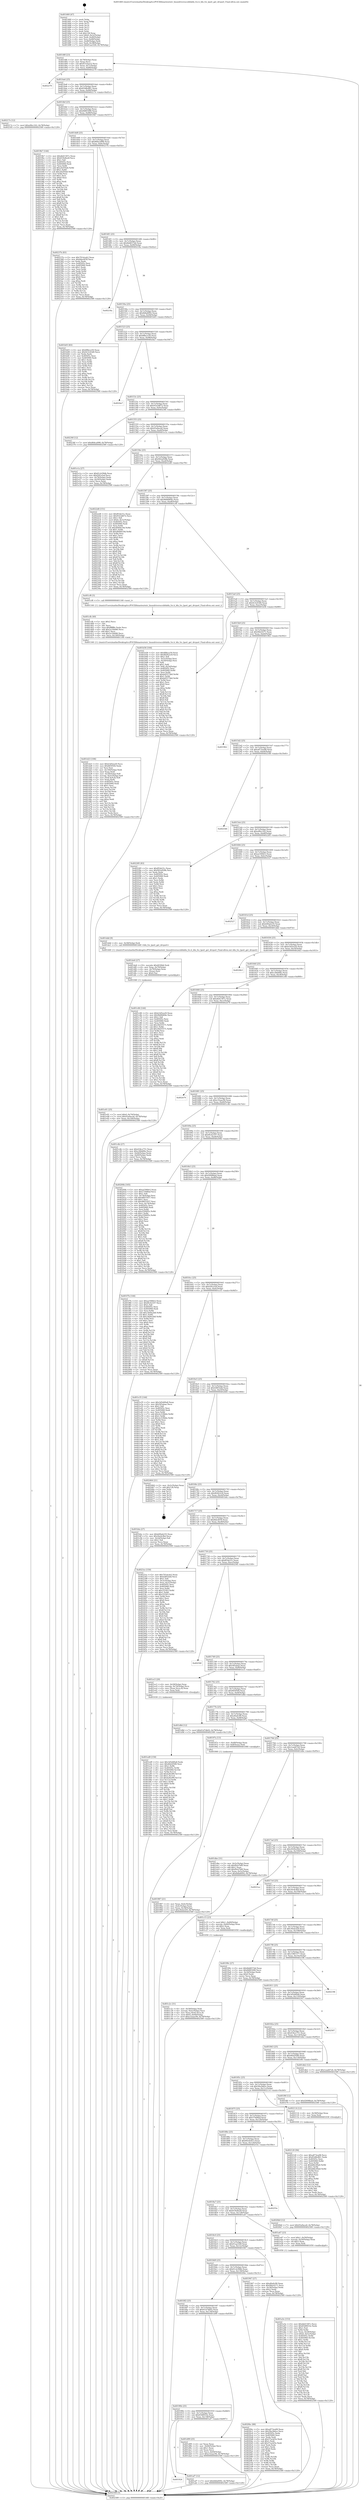 digraph "0x401460" {
  label = "0x401460 (/mnt/c/Users/mathe/Desktop/tcc/POCII/binaries/extr_linuxdriversscsibfabfa_fcs.h_bfa_fcs_lport_get_drvport_Final-ollvm.out::main(0))"
  labelloc = "t"
  node[shape=record]

  Entry [label="",width=0.3,height=0.3,shape=circle,fillcolor=black,style=filled]
  "0x40148f" [label="{
     0x40148f [23]\l
     | [instrs]\l
     &nbsp;&nbsp;0x40148f \<+3\>: mov -0x78(%rbp),%eax\l
     &nbsp;&nbsp;0x401492 \<+2\>: mov %eax,%ecx\l
     &nbsp;&nbsp;0x401494 \<+6\>: sub $0x8314aee2,%ecx\l
     &nbsp;&nbsp;0x40149a \<+3\>: mov %eax,-0x7c(%rbp)\l
     &nbsp;&nbsp;0x40149d \<+3\>: mov %ecx,-0x80(%rbp)\l
     &nbsp;&nbsp;0x4014a0 \<+6\>: je 0000000000402279 \<main+0xe19\>\l
  }"]
  "0x402279" [label="{
     0x402279\l
  }", style=dashed]
  "0x4014a6" [label="{
     0x4014a6 [25]\l
     | [instrs]\l
     &nbsp;&nbsp;0x4014a6 \<+5\>: jmp 00000000004014ab \<main+0x4b\>\l
     &nbsp;&nbsp;0x4014ab \<+3\>: mov -0x7c(%rbp),%eax\l
     &nbsp;&nbsp;0x4014ae \<+5\>: sub $0x83d8e861,%eax\l
     &nbsp;&nbsp;0x4014b3 \<+6\>: mov %eax,-0x84(%rbp)\l
     &nbsp;&nbsp;0x4014b9 \<+6\>: je 000000000040217e \<main+0xd1e\>\l
  }"]
  Exit [label="",width=0.3,height=0.3,shape=circle,fillcolor=black,style=filled,peripheries=2]
  "0x40217e" [label="{
     0x40217e [12]\l
     | [instrs]\l
     &nbsp;&nbsp;0x40217e \<+7\>: movl $0xa9fec162,-0x78(%rbp)\l
     &nbsp;&nbsp;0x402185 \<+5\>: jmp 0000000000402589 \<main+0x1129\>\l
  }"]
  "0x4014bf" [label="{
     0x4014bf [25]\l
     | [instrs]\l
     &nbsp;&nbsp;0x4014bf \<+5\>: jmp 00000000004014c4 \<main+0x64\>\l
     &nbsp;&nbsp;0x4014c4 \<+3\>: mov -0x7c(%rbp),%eax\l
     &nbsp;&nbsp;0x4014c7 \<+5\>: sub $0x848f1690,%eax\l
     &nbsp;&nbsp;0x4014cc \<+6\>: mov %eax,-0x88(%rbp)\l
     &nbsp;&nbsp;0x4014d2 \<+6\>: je 00000000004019b7 \<main+0x557\>\l
  }"]
  "0x402120" [label="{
     0x402120 [94]\l
     | [instrs]\l
     &nbsp;&nbsp;0x402120 \<+5\>: mov $0xa873ea08,%ecx\l
     &nbsp;&nbsp;0x402125 \<+5\>: mov $0x83d8e861,%edx\l
     &nbsp;&nbsp;0x40212a \<+7\>: mov 0x40505c,%esi\l
     &nbsp;&nbsp;0x402131 \<+8\>: mov 0x405060,%r8d\l
     &nbsp;&nbsp;0x402139 \<+3\>: mov %esi,%r9d\l
     &nbsp;&nbsp;0x40213c \<+7\>: sub $0xb66c69a0,%r9d\l
     &nbsp;&nbsp;0x402143 \<+4\>: sub $0x1,%r9d\l
     &nbsp;&nbsp;0x402147 \<+7\>: add $0xb66c69a0,%r9d\l
     &nbsp;&nbsp;0x40214e \<+4\>: imul %r9d,%esi\l
     &nbsp;&nbsp;0x402152 \<+3\>: and $0x1,%esi\l
     &nbsp;&nbsp;0x402155 \<+3\>: cmp $0x0,%esi\l
     &nbsp;&nbsp;0x402158 \<+4\>: sete %r10b\l
     &nbsp;&nbsp;0x40215c \<+4\>: cmp $0xa,%r8d\l
     &nbsp;&nbsp;0x402160 \<+4\>: setl %r11b\l
     &nbsp;&nbsp;0x402164 \<+3\>: mov %r10b,%bl\l
     &nbsp;&nbsp;0x402167 \<+3\>: and %r11b,%bl\l
     &nbsp;&nbsp;0x40216a \<+3\>: xor %r11b,%r10b\l
     &nbsp;&nbsp;0x40216d \<+3\>: or %r10b,%bl\l
     &nbsp;&nbsp;0x402170 \<+3\>: test $0x1,%bl\l
     &nbsp;&nbsp;0x402173 \<+3\>: cmovne %edx,%ecx\l
     &nbsp;&nbsp;0x402176 \<+3\>: mov %ecx,-0x78(%rbp)\l
     &nbsp;&nbsp;0x402179 \<+5\>: jmp 0000000000402589 \<main+0x1129\>\l
  }"]
  "0x4019b7" [label="{
     0x4019b7 [144]\l
     | [instrs]\l
     &nbsp;&nbsp;0x4019b7 \<+5\>: mov $0xdb41587c,%eax\l
     &nbsp;&nbsp;0x4019bc \<+5\>: mov $0x619e8ee8,%ecx\l
     &nbsp;&nbsp;0x4019c1 \<+2\>: mov $0x1,%dl\l
     &nbsp;&nbsp;0x4019c3 \<+7\>: mov 0x40505c,%esi\l
     &nbsp;&nbsp;0x4019ca \<+7\>: mov 0x405060,%edi\l
     &nbsp;&nbsp;0x4019d1 \<+3\>: mov %esi,%r8d\l
     &nbsp;&nbsp;0x4019d4 \<+7\>: add $0x242f5fa6,%r8d\l
     &nbsp;&nbsp;0x4019db \<+4\>: sub $0x1,%r8d\l
     &nbsp;&nbsp;0x4019df \<+7\>: sub $0x242f5fa6,%r8d\l
     &nbsp;&nbsp;0x4019e6 \<+4\>: imul %r8d,%esi\l
     &nbsp;&nbsp;0x4019ea \<+3\>: and $0x1,%esi\l
     &nbsp;&nbsp;0x4019ed \<+3\>: cmp $0x0,%esi\l
     &nbsp;&nbsp;0x4019f0 \<+4\>: sete %r9b\l
     &nbsp;&nbsp;0x4019f4 \<+3\>: cmp $0xa,%edi\l
     &nbsp;&nbsp;0x4019f7 \<+4\>: setl %r10b\l
     &nbsp;&nbsp;0x4019fb \<+3\>: mov %r9b,%r11b\l
     &nbsp;&nbsp;0x4019fe \<+4\>: xor $0xff,%r11b\l
     &nbsp;&nbsp;0x401a02 \<+3\>: mov %r10b,%bl\l
     &nbsp;&nbsp;0x401a05 \<+3\>: xor $0xff,%bl\l
     &nbsp;&nbsp;0x401a08 \<+3\>: xor $0x1,%dl\l
     &nbsp;&nbsp;0x401a0b \<+3\>: mov %r11b,%r14b\l
     &nbsp;&nbsp;0x401a0e \<+4\>: and $0xff,%r14b\l
     &nbsp;&nbsp;0x401a12 \<+3\>: and %dl,%r9b\l
     &nbsp;&nbsp;0x401a15 \<+3\>: mov %bl,%r15b\l
     &nbsp;&nbsp;0x401a18 \<+4\>: and $0xff,%r15b\l
     &nbsp;&nbsp;0x401a1c \<+3\>: and %dl,%r10b\l
     &nbsp;&nbsp;0x401a1f \<+3\>: or %r9b,%r14b\l
     &nbsp;&nbsp;0x401a22 \<+3\>: or %r10b,%r15b\l
     &nbsp;&nbsp;0x401a25 \<+3\>: xor %r15b,%r14b\l
     &nbsp;&nbsp;0x401a28 \<+3\>: or %bl,%r11b\l
     &nbsp;&nbsp;0x401a2b \<+4\>: xor $0xff,%r11b\l
     &nbsp;&nbsp;0x401a2f \<+3\>: or $0x1,%dl\l
     &nbsp;&nbsp;0x401a32 \<+3\>: and %dl,%r11b\l
     &nbsp;&nbsp;0x401a35 \<+3\>: or %r11b,%r14b\l
     &nbsp;&nbsp;0x401a38 \<+4\>: test $0x1,%r14b\l
     &nbsp;&nbsp;0x401a3c \<+3\>: cmovne %ecx,%eax\l
     &nbsp;&nbsp;0x401a3f \<+3\>: mov %eax,-0x78(%rbp)\l
     &nbsp;&nbsp;0x401a42 \<+5\>: jmp 0000000000402589 \<main+0x1129\>\l
  }"]
  "0x4014d8" [label="{
     0x4014d8 [25]\l
     | [instrs]\l
     &nbsp;&nbsp;0x4014d8 \<+5\>: jmp 00000000004014dd \<main+0x7d\>\l
     &nbsp;&nbsp;0x4014dd \<+3\>: mov -0x7c(%rbp),%eax\l
     &nbsp;&nbsp;0x4014e0 \<+5\>: sub $0x864ca998,%eax\l
     &nbsp;&nbsp;0x4014e5 \<+6\>: mov %eax,-0x8c(%rbp)\l
     &nbsp;&nbsp;0x4014eb \<+6\>: je 000000000040237b \<main+0xf1b\>\l
  }"]
  "0x401ed9" [label="{
     0x401ed9 [150]\l
     | [instrs]\l
     &nbsp;&nbsp;0x401ed9 \<+5\>: mov $0x3d5d49a8,%edx\l
     &nbsp;&nbsp;0x401ede \<+5\>: mov $0x46d2f580,%esi\l
     &nbsp;&nbsp;0x401ee3 \<+3\>: mov $0x1,%r8b\l
     &nbsp;&nbsp;0x401ee6 \<+8\>: mov 0x40505c,%r9d\l
     &nbsp;&nbsp;0x401eee \<+8\>: mov 0x405060,%r10d\l
     &nbsp;&nbsp;0x401ef6 \<+3\>: mov %r9d,%r11d\l
     &nbsp;&nbsp;0x401ef9 \<+7\>: add $0x428cf99,%r11d\l
     &nbsp;&nbsp;0x401f00 \<+4\>: sub $0x1,%r11d\l
     &nbsp;&nbsp;0x401f04 \<+7\>: sub $0x428cf99,%r11d\l
     &nbsp;&nbsp;0x401f0b \<+4\>: imul %r11d,%r9d\l
     &nbsp;&nbsp;0x401f0f \<+4\>: and $0x1,%r9d\l
     &nbsp;&nbsp;0x401f13 \<+4\>: cmp $0x0,%r9d\l
     &nbsp;&nbsp;0x401f17 \<+3\>: sete %bl\l
     &nbsp;&nbsp;0x401f1a \<+4\>: cmp $0xa,%r10d\l
     &nbsp;&nbsp;0x401f1e \<+4\>: setl %r14b\l
     &nbsp;&nbsp;0x401f22 \<+3\>: mov %bl,%r15b\l
     &nbsp;&nbsp;0x401f25 \<+4\>: xor $0xff,%r15b\l
     &nbsp;&nbsp;0x401f29 \<+3\>: mov %r14b,%r12b\l
     &nbsp;&nbsp;0x401f2c \<+4\>: xor $0xff,%r12b\l
     &nbsp;&nbsp;0x401f30 \<+4\>: xor $0x1,%r8b\l
     &nbsp;&nbsp;0x401f34 \<+3\>: mov %r15b,%r13b\l
     &nbsp;&nbsp;0x401f37 \<+4\>: and $0xff,%r13b\l
     &nbsp;&nbsp;0x401f3b \<+3\>: and %r8b,%bl\l
     &nbsp;&nbsp;0x401f3e \<+3\>: mov %r12b,%al\l
     &nbsp;&nbsp;0x401f41 \<+2\>: and $0xff,%al\l
     &nbsp;&nbsp;0x401f43 \<+3\>: and %r8b,%r14b\l
     &nbsp;&nbsp;0x401f46 \<+3\>: or %bl,%r13b\l
     &nbsp;&nbsp;0x401f49 \<+3\>: or %r14b,%al\l
     &nbsp;&nbsp;0x401f4c \<+3\>: xor %al,%r13b\l
     &nbsp;&nbsp;0x401f4f \<+3\>: or %r12b,%r15b\l
     &nbsp;&nbsp;0x401f52 \<+4\>: xor $0xff,%r15b\l
     &nbsp;&nbsp;0x401f56 \<+4\>: or $0x1,%r8b\l
     &nbsp;&nbsp;0x401f5a \<+3\>: and %r8b,%r15b\l
     &nbsp;&nbsp;0x401f5d \<+3\>: or %r15b,%r13b\l
     &nbsp;&nbsp;0x401f60 \<+4\>: test $0x1,%r13b\l
     &nbsp;&nbsp;0x401f64 \<+3\>: cmovne %esi,%edx\l
     &nbsp;&nbsp;0x401f67 \<+3\>: mov %edx,-0x78(%rbp)\l
     &nbsp;&nbsp;0x401f6a \<+5\>: jmp 0000000000402589 \<main+0x1129\>\l
  }"]
  "0x40237b" [label="{
     0x40237b [83]\l
     | [instrs]\l
     &nbsp;&nbsp;0x40237b \<+5\>: mov $0x701dcab2,%eax\l
     &nbsp;&nbsp;0x402380 \<+5\>: mov $0xfbbc6f30,%ecx\l
     &nbsp;&nbsp;0x402385 \<+2\>: xor %edx,%edx\l
     &nbsp;&nbsp;0x402387 \<+7\>: mov 0x40505c,%esi\l
     &nbsp;&nbsp;0x40238e \<+7\>: mov 0x405060,%edi\l
     &nbsp;&nbsp;0x402395 \<+3\>: sub $0x1,%edx\l
     &nbsp;&nbsp;0x402398 \<+3\>: mov %esi,%r8d\l
     &nbsp;&nbsp;0x40239b \<+3\>: add %edx,%r8d\l
     &nbsp;&nbsp;0x40239e \<+4\>: imul %r8d,%esi\l
     &nbsp;&nbsp;0x4023a2 \<+3\>: and $0x1,%esi\l
     &nbsp;&nbsp;0x4023a5 \<+3\>: cmp $0x0,%esi\l
     &nbsp;&nbsp;0x4023a8 \<+4\>: sete %r9b\l
     &nbsp;&nbsp;0x4023ac \<+3\>: cmp $0xa,%edi\l
     &nbsp;&nbsp;0x4023af \<+4\>: setl %r10b\l
     &nbsp;&nbsp;0x4023b3 \<+3\>: mov %r9b,%r11b\l
     &nbsp;&nbsp;0x4023b6 \<+3\>: and %r10b,%r11b\l
     &nbsp;&nbsp;0x4023b9 \<+3\>: xor %r10b,%r9b\l
     &nbsp;&nbsp;0x4023bc \<+3\>: or %r9b,%r11b\l
     &nbsp;&nbsp;0x4023bf \<+4\>: test $0x1,%r11b\l
     &nbsp;&nbsp;0x4023c3 \<+3\>: cmovne %ecx,%eax\l
     &nbsp;&nbsp;0x4023c6 \<+3\>: mov %eax,-0x78(%rbp)\l
     &nbsp;&nbsp;0x4023c9 \<+5\>: jmp 0000000000402589 \<main+0x1129\>\l
  }"]
  "0x4014f1" [label="{
     0x4014f1 [25]\l
     | [instrs]\l
     &nbsp;&nbsp;0x4014f1 \<+5\>: jmp 00000000004014f6 \<main+0x96\>\l
     &nbsp;&nbsp;0x4014f6 \<+3\>: mov -0x7c(%rbp),%eax\l
     &nbsp;&nbsp;0x4014f9 \<+5\>: sub $0x8dd657dd,%eax\l
     &nbsp;&nbsp;0x4014fe \<+6\>: mov %eax,-0x90(%rbp)\l
     &nbsp;&nbsp;0x401504 \<+6\>: je 000000000040218a \<main+0xd2a\>\l
  }"]
  "0x401e01" [label="{
     0x401e01 [25]\l
     | [instrs]\l
     &nbsp;&nbsp;0x401e01 \<+7\>: movl $0x0,-0x74(%rbp)\l
     &nbsp;&nbsp;0x401e08 \<+7\>: movl $0x93a9aca0,-0x78(%rbp)\l
     &nbsp;&nbsp;0x401e0f \<+6\>: mov %eax,-0x144(%rbp)\l
     &nbsp;&nbsp;0x401e15 \<+5\>: jmp 0000000000402589 \<main+0x1129\>\l
  }"]
  "0x40218a" [label="{
     0x40218a\l
  }", style=dashed]
  "0x40150a" [label="{
     0x40150a [25]\l
     | [instrs]\l
     &nbsp;&nbsp;0x40150a \<+5\>: jmp 000000000040150f \<main+0xaf\>\l
     &nbsp;&nbsp;0x40150f \<+3\>: mov -0x7c(%rbp),%eax\l
     &nbsp;&nbsp;0x401512 \<+5\>: sub $0x8dfa6092,%eax\l
     &nbsp;&nbsp;0x401517 \<+6\>: mov %eax,-0x94(%rbp)\l
     &nbsp;&nbsp;0x40151d \<+6\>: je 0000000000401b03 \<main+0x6a3\>\l
  }"]
  "0x401de6" [label="{
     0x401de6 [27]\l
     | [instrs]\l
     &nbsp;&nbsp;0x401de6 \<+10\>: movabs $0x4030b6,%rdi\l
     &nbsp;&nbsp;0x401df0 \<+4\>: mov %rax,-0x70(%rbp)\l
     &nbsp;&nbsp;0x401df4 \<+4\>: mov -0x70(%rbp),%rax\l
     &nbsp;&nbsp;0x401df8 \<+2\>: mov (%rax),%esi\l
     &nbsp;&nbsp;0x401dfa \<+2\>: mov $0x0,%al\l
     &nbsp;&nbsp;0x401dfc \<+5\>: call 0000000000401040 \<printf@plt\>\l
     | [calls]\l
     &nbsp;&nbsp;0x401040 \{1\} (unknown)\l
  }"]
  "0x401b03" [label="{
     0x401b03 [83]\l
     | [instrs]\l
     &nbsp;&nbsp;0x401b03 \<+5\>: mov $0x8f8ece50,%eax\l
     &nbsp;&nbsp;0x401b08 \<+5\>: mov $0x9c5c63d0,%ecx\l
     &nbsp;&nbsp;0x401b0d \<+2\>: xor %edx,%edx\l
     &nbsp;&nbsp;0x401b0f \<+7\>: mov 0x40505c,%esi\l
     &nbsp;&nbsp;0x401b16 \<+7\>: mov 0x405060,%edi\l
     &nbsp;&nbsp;0x401b1d \<+3\>: sub $0x1,%edx\l
     &nbsp;&nbsp;0x401b20 \<+3\>: mov %esi,%r8d\l
     &nbsp;&nbsp;0x401b23 \<+3\>: add %edx,%r8d\l
     &nbsp;&nbsp;0x401b26 \<+4\>: imul %r8d,%esi\l
     &nbsp;&nbsp;0x401b2a \<+3\>: and $0x1,%esi\l
     &nbsp;&nbsp;0x401b2d \<+3\>: cmp $0x0,%esi\l
     &nbsp;&nbsp;0x401b30 \<+4\>: sete %r9b\l
     &nbsp;&nbsp;0x401b34 \<+3\>: cmp $0xa,%edi\l
     &nbsp;&nbsp;0x401b37 \<+4\>: setl %r10b\l
     &nbsp;&nbsp;0x401b3b \<+3\>: mov %r9b,%r11b\l
     &nbsp;&nbsp;0x401b3e \<+3\>: and %r10b,%r11b\l
     &nbsp;&nbsp;0x401b41 \<+3\>: xor %r10b,%r9b\l
     &nbsp;&nbsp;0x401b44 \<+3\>: or %r9b,%r11b\l
     &nbsp;&nbsp;0x401b47 \<+4\>: test $0x1,%r11b\l
     &nbsp;&nbsp;0x401b4b \<+3\>: cmovne %ecx,%eax\l
     &nbsp;&nbsp;0x401b4e \<+3\>: mov %eax,-0x78(%rbp)\l
     &nbsp;&nbsp;0x401b51 \<+5\>: jmp 0000000000402589 \<main+0x1129\>\l
  }"]
  "0x401523" [label="{
     0x401523 [25]\l
     | [instrs]\l
     &nbsp;&nbsp;0x401523 \<+5\>: jmp 0000000000401528 \<main+0xc8\>\l
     &nbsp;&nbsp;0x401528 \<+3\>: mov -0x7c(%rbp),%eax\l
     &nbsp;&nbsp;0x40152b \<+5\>: sub $0x8f8ece50,%eax\l
     &nbsp;&nbsp;0x401530 \<+6\>: mov %eax,-0x98(%rbp)\l
     &nbsp;&nbsp;0x401536 \<+6\>: je 00000000004024a7 \<main+0x1047\>\l
  }"]
  "0x401d23" [label="{
     0x401d23 [106]\l
     | [instrs]\l
     &nbsp;&nbsp;0x401d23 \<+5\>: mov $0xb3d5ea20,%ecx\l
     &nbsp;&nbsp;0x401d28 \<+5\>: mov $0x665f504,%edx\l
     &nbsp;&nbsp;0x401d2d \<+2\>: xor %esi,%esi\l
     &nbsp;&nbsp;0x401d2f \<+6\>: mov -0x140(%rbp),%edi\l
     &nbsp;&nbsp;0x401d35 \<+3\>: imul %eax,%edi\l
     &nbsp;&nbsp;0x401d38 \<+4\>: mov -0x58(%rbp),%r8\l
     &nbsp;&nbsp;0x401d3c \<+4\>: movslq -0x5c(%rbp),%r9\l
     &nbsp;&nbsp;0x401d40 \<+4\>: mov (%r8,%r9,8),%r8\l
     &nbsp;&nbsp;0x401d44 \<+3\>: mov %edi,(%r8)\l
     &nbsp;&nbsp;0x401d47 \<+7\>: mov 0x40505c,%eax\l
     &nbsp;&nbsp;0x401d4e \<+7\>: mov 0x405060,%edi\l
     &nbsp;&nbsp;0x401d55 \<+3\>: sub $0x1,%esi\l
     &nbsp;&nbsp;0x401d58 \<+3\>: mov %eax,%r10d\l
     &nbsp;&nbsp;0x401d5b \<+3\>: add %esi,%r10d\l
     &nbsp;&nbsp;0x401d5e \<+4\>: imul %r10d,%eax\l
     &nbsp;&nbsp;0x401d62 \<+3\>: and $0x1,%eax\l
     &nbsp;&nbsp;0x401d65 \<+3\>: cmp $0x0,%eax\l
     &nbsp;&nbsp;0x401d68 \<+4\>: sete %r11b\l
     &nbsp;&nbsp;0x401d6c \<+3\>: cmp $0xa,%edi\l
     &nbsp;&nbsp;0x401d6f \<+3\>: setl %bl\l
     &nbsp;&nbsp;0x401d72 \<+3\>: mov %r11b,%r14b\l
     &nbsp;&nbsp;0x401d75 \<+3\>: and %bl,%r14b\l
     &nbsp;&nbsp;0x401d78 \<+3\>: xor %bl,%r11b\l
     &nbsp;&nbsp;0x401d7b \<+3\>: or %r11b,%r14b\l
     &nbsp;&nbsp;0x401d7e \<+4\>: test $0x1,%r14b\l
     &nbsp;&nbsp;0x401d82 \<+3\>: cmovne %edx,%ecx\l
     &nbsp;&nbsp;0x401d85 \<+3\>: mov %ecx,-0x78(%rbp)\l
     &nbsp;&nbsp;0x401d88 \<+5\>: jmp 0000000000402589 \<main+0x1129\>\l
  }"]
  "0x4024a7" [label="{
     0x4024a7\l
  }", style=dashed]
  "0x40153c" [label="{
     0x40153c [25]\l
     | [instrs]\l
     &nbsp;&nbsp;0x40153c \<+5\>: jmp 0000000000401541 \<main+0xe1\>\l
     &nbsp;&nbsp;0x401541 \<+3\>: mov -0x7c(%rbp),%eax\l
     &nbsp;&nbsp;0x401544 \<+5\>: sub $0x91b3d672,%eax\l
     &nbsp;&nbsp;0x401549 \<+6\>: mov %eax,-0x9c(%rbp)\l
     &nbsp;&nbsp;0x40154f \<+6\>: je 000000000040236f \<main+0xf0f\>\l
  }"]
  "0x401cfb" [label="{
     0x401cfb [40]\l
     | [instrs]\l
     &nbsp;&nbsp;0x401cfb \<+5\>: mov $0x2,%ecx\l
     &nbsp;&nbsp;0x401d00 \<+1\>: cltd\l
     &nbsp;&nbsp;0x401d01 \<+2\>: idiv %ecx\l
     &nbsp;&nbsp;0x401d03 \<+6\>: imul $0xfffffffe,%edx,%ecx\l
     &nbsp;&nbsp;0x401d09 \<+6\>: add $0x2e1fdd46,%ecx\l
     &nbsp;&nbsp;0x401d0f \<+3\>: add $0x1,%ecx\l
     &nbsp;&nbsp;0x401d12 \<+6\>: sub $0x2e1fdd46,%ecx\l
     &nbsp;&nbsp;0x401d18 \<+6\>: mov %ecx,-0x140(%rbp)\l
     &nbsp;&nbsp;0x401d1e \<+5\>: call 0000000000401160 \<next_i\>\l
     | [calls]\l
     &nbsp;&nbsp;0x401160 \{1\} (/mnt/c/Users/mathe/Desktop/tcc/POCII/binaries/extr_linuxdriversscsibfabfa_fcs.h_bfa_fcs_lport_get_drvport_Final-ollvm.out::next_i)\l
  }"]
  "0x40236f" [label="{
     0x40236f [12]\l
     | [instrs]\l
     &nbsp;&nbsp;0x40236f \<+7\>: movl $0x864ca998,-0x78(%rbp)\l
     &nbsp;&nbsp;0x402376 \<+5\>: jmp 0000000000402589 \<main+0x1129\>\l
  }"]
  "0x401555" [label="{
     0x401555 [25]\l
     | [instrs]\l
     &nbsp;&nbsp;0x401555 \<+5\>: jmp 000000000040155a \<main+0xfa\>\l
     &nbsp;&nbsp;0x40155a \<+3\>: mov -0x7c(%rbp),%eax\l
     &nbsp;&nbsp;0x40155d \<+5\>: sub $0x93a9aca0,%eax\l
     &nbsp;&nbsp;0x401562 \<+6\>: mov %eax,-0xa0(%rbp)\l
     &nbsp;&nbsp;0x401568 \<+6\>: je 0000000000401e1a \<main+0x9ba\>\l
  }"]
  "0x401c2c" [label="{
     0x401c2c [31]\l
     | [instrs]\l
     &nbsp;&nbsp;0x401c2c \<+4\>: mov -0x58(%rbp),%rdi\l
     &nbsp;&nbsp;0x401c30 \<+4\>: movslq -0x5c(%rbp),%rcx\l
     &nbsp;&nbsp;0x401c34 \<+4\>: mov %rax,(%rdi,%rcx,8)\l
     &nbsp;&nbsp;0x401c38 \<+7\>: movl $0x0,-0x64(%rbp)\l
     &nbsp;&nbsp;0x401c3f \<+7\>: movl $0xe32aac94,-0x78(%rbp)\l
     &nbsp;&nbsp;0x401c46 \<+5\>: jmp 0000000000402589 \<main+0x1129\>\l
  }"]
  "0x401e1a" [label="{
     0x401e1a [27]\l
     | [instrs]\l
     &nbsp;&nbsp;0x401e1a \<+5\>: mov $0x61cb39db,%eax\l
     &nbsp;&nbsp;0x401e1f \<+5\>: mov $0xf281a5af,%ecx\l
     &nbsp;&nbsp;0x401e24 \<+3\>: mov -0x74(%rbp),%edx\l
     &nbsp;&nbsp;0x401e27 \<+3\>: cmp -0x50(%rbp),%edx\l
     &nbsp;&nbsp;0x401e2a \<+3\>: cmovl %ecx,%eax\l
     &nbsp;&nbsp;0x401e2d \<+3\>: mov %eax,-0x78(%rbp)\l
     &nbsp;&nbsp;0x401e30 \<+5\>: jmp 0000000000402589 \<main+0x1129\>\l
  }"]
  "0x40156e" [label="{
     0x40156e [25]\l
     | [instrs]\l
     &nbsp;&nbsp;0x40156e \<+5\>: jmp 0000000000401573 \<main+0x113\>\l
     &nbsp;&nbsp;0x401573 \<+3\>: mov -0x7c(%rbp),%eax\l
     &nbsp;&nbsp;0x401576 \<+5\>: sub $0x942a928b,%eax\l
     &nbsp;&nbsp;0x40157b \<+6\>: mov %eax,-0xa4(%rbp)\l
     &nbsp;&nbsp;0x401581 \<+6\>: je 00000000004022d8 \<main+0xe78\>\l
  }"]
  "0x401924" [label="{
     0x401924\l
  }", style=dashed]
  "0x4022d8" [label="{
     0x4022d8 [151]\l
     | [instrs]\l
     &nbsp;&nbsp;0x4022d8 \<+5\>: mov $0xff1bb31c,%eax\l
     &nbsp;&nbsp;0x4022dd \<+5\>: mov $0x91b3d672,%ecx\l
     &nbsp;&nbsp;0x4022e2 \<+2\>: mov $0x1,%dl\l
     &nbsp;&nbsp;0x4022e4 \<+7\>: movl $0x0,-0x3c(%rbp)\l
     &nbsp;&nbsp;0x4022eb \<+7\>: mov 0x40505c,%esi\l
     &nbsp;&nbsp;0x4022f2 \<+7\>: mov 0x405060,%edi\l
     &nbsp;&nbsp;0x4022f9 \<+3\>: mov %esi,%r8d\l
     &nbsp;&nbsp;0x4022fc \<+7\>: sub $0xd09db19d,%r8d\l
     &nbsp;&nbsp;0x402303 \<+4\>: sub $0x1,%r8d\l
     &nbsp;&nbsp;0x402307 \<+7\>: add $0xd09db19d,%r8d\l
     &nbsp;&nbsp;0x40230e \<+4\>: imul %r8d,%esi\l
     &nbsp;&nbsp;0x402312 \<+3\>: and $0x1,%esi\l
     &nbsp;&nbsp;0x402315 \<+3\>: cmp $0x0,%esi\l
     &nbsp;&nbsp;0x402318 \<+4\>: sete %r9b\l
     &nbsp;&nbsp;0x40231c \<+3\>: cmp $0xa,%edi\l
     &nbsp;&nbsp;0x40231f \<+4\>: setl %r10b\l
     &nbsp;&nbsp;0x402323 \<+3\>: mov %r9b,%r11b\l
     &nbsp;&nbsp;0x402326 \<+4\>: xor $0xff,%r11b\l
     &nbsp;&nbsp;0x40232a \<+3\>: mov %r10b,%bl\l
     &nbsp;&nbsp;0x40232d \<+3\>: xor $0xff,%bl\l
     &nbsp;&nbsp;0x402330 \<+3\>: xor $0x1,%dl\l
     &nbsp;&nbsp;0x402333 \<+3\>: mov %r11b,%r14b\l
     &nbsp;&nbsp;0x402336 \<+4\>: and $0xff,%r14b\l
     &nbsp;&nbsp;0x40233a \<+3\>: and %dl,%r9b\l
     &nbsp;&nbsp;0x40233d \<+3\>: mov %bl,%r15b\l
     &nbsp;&nbsp;0x402340 \<+4\>: and $0xff,%r15b\l
     &nbsp;&nbsp;0x402344 \<+3\>: and %dl,%r10b\l
     &nbsp;&nbsp;0x402347 \<+3\>: or %r9b,%r14b\l
     &nbsp;&nbsp;0x40234a \<+3\>: or %r10b,%r15b\l
     &nbsp;&nbsp;0x40234d \<+3\>: xor %r15b,%r14b\l
     &nbsp;&nbsp;0x402350 \<+3\>: or %bl,%r11b\l
     &nbsp;&nbsp;0x402353 \<+4\>: xor $0xff,%r11b\l
     &nbsp;&nbsp;0x402357 \<+3\>: or $0x1,%dl\l
     &nbsp;&nbsp;0x40235a \<+3\>: and %dl,%r11b\l
     &nbsp;&nbsp;0x40235d \<+3\>: or %r11b,%r14b\l
     &nbsp;&nbsp;0x402360 \<+4\>: test $0x1,%r14b\l
     &nbsp;&nbsp;0x402364 \<+3\>: cmovne %ecx,%eax\l
     &nbsp;&nbsp;0x402367 \<+3\>: mov %eax,-0x78(%rbp)\l
     &nbsp;&nbsp;0x40236a \<+5\>: jmp 0000000000402589 \<main+0x1129\>\l
  }"]
  "0x401587" [label="{
     0x401587 [25]\l
     | [instrs]\l
     &nbsp;&nbsp;0x401587 \<+5\>: jmp 000000000040158c \<main+0x12c\>\l
     &nbsp;&nbsp;0x40158c \<+3\>: mov -0x7c(%rbp),%eax\l
     &nbsp;&nbsp;0x40158f \<+5\>: sub $0x9b68464e,%eax\l
     &nbsp;&nbsp;0x401594 \<+6\>: mov %eax,-0xa8(%rbp)\l
     &nbsp;&nbsp;0x40159a \<+6\>: je 0000000000401cf6 \<main+0x896\>\l
  }"]
  "0x401af7" [label="{
     0x401af7 [12]\l
     | [instrs]\l
     &nbsp;&nbsp;0x401af7 \<+7\>: movl $0x8dfa6092,-0x78(%rbp)\l
     &nbsp;&nbsp;0x401afe \<+5\>: jmp 0000000000402589 \<main+0x1129\>\l
  }"]
  "0x401cf6" [label="{
     0x401cf6 [5]\l
     | [instrs]\l
     &nbsp;&nbsp;0x401cf6 \<+5\>: call 0000000000401160 \<next_i\>\l
     | [calls]\l
     &nbsp;&nbsp;0x401160 \{1\} (/mnt/c/Users/mathe/Desktop/tcc/POCII/binaries/extr_linuxdriversscsibfabfa_fcs.h_bfa_fcs_lport_get_drvport_Final-ollvm.out::next_i)\l
  }"]
  "0x4015a0" [label="{
     0x4015a0 [25]\l
     | [instrs]\l
     &nbsp;&nbsp;0x4015a0 \<+5\>: jmp 00000000004015a5 \<main+0x145\>\l
     &nbsp;&nbsp;0x4015a5 \<+3\>: mov -0x7c(%rbp),%eax\l
     &nbsp;&nbsp;0x4015a8 \<+5\>: sub $0x9c5c63d0,%eax\l
     &nbsp;&nbsp;0x4015ad \<+6\>: mov %eax,-0xac(%rbp)\l
     &nbsp;&nbsp;0x4015b3 \<+6\>: je 0000000000401b56 \<main+0x6f6\>\l
  }"]
  "0x40190b" [label="{
     0x40190b [25]\l
     | [instrs]\l
     &nbsp;&nbsp;0x40190b \<+5\>: jmp 0000000000401910 \<main+0x4b0\>\l
     &nbsp;&nbsp;0x401910 \<+3\>: mov -0x7c(%rbp),%eax\l
     &nbsp;&nbsp;0x401913 \<+5\>: sub $0x6548933e,%eax\l
     &nbsp;&nbsp;0x401918 \<+6\>: mov %eax,-0x138(%rbp)\l
     &nbsp;&nbsp;0x40191e \<+6\>: je 0000000000401af7 \<main+0x697\>\l
  }"]
  "0x401b56" [label="{
     0x401b56 [164]\l
     | [instrs]\l
     &nbsp;&nbsp;0x401b56 \<+5\>: mov $0x8f8ece50,%eax\l
     &nbsp;&nbsp;0x401b5b \<+5\>: mov $0xf82822c8,%ecx\l
     &nbsp;&nbsp;0x401b60 \<+2\>: mov $0x1,%dl\l
     &nbsp;&nbsp;0x401b62 \<+3\>: mov -0x5c(%rbp),%esi\l
     &nbsp;&nbsp;0x401b65 \<+3\>: cmp -0x50(%rbp),%esi\l
     &nbsp;&nbsp;0x401b68 \<+4\>: setl %dil\l
     &nbsp;&nbsp;0x401b6c \<+4\>: and $0x1,%dil\l
     &nbsp;&nbsp;0x401b70 \<+4\>: mov %dil,-0x2d(%rbp)\l
     &nbsp;&nbsp;0x401b74 \<+7\>: mov 0x40505c,%esi\l
     &nbsp;&nbsp;0x401b7b \<+8\>: mov 0x405060,%r8d\l
     &nbsp;&nbsp;0x401b83 \<+3\>: mov %esi,%r9d\l
     &nbsp;&nbsp;0x401b86 \<+7\>: add $0xbd5573b0,%r9d\l
     &nbsp;&nbsp;0x401b8d \<+4\>: sub $0x1,%r9d\l
     &nbsp;&nbsp;0x401b91 \<+7\>: sub $0xbd5573b0,%r9d\l
     &nbsp;&nbsp;0x401b98 \<+4\>: imul %r9d,%esi\l
     &nbsp;&nbsp;0x401b9c \<+3\>: and $0x1,%esi\l
     &nbsp;&nbsp;0x401b9f \<+3\>: cmp $0x0,%esi\l
     &nbsp;&nbsp;0x401ba2 \<+4\>: sete %dil\l
     &nbsp;&nbsp;0x401ba6 \<+4\>: cmp $0xa,%r8d\l
     &nbsp;&nbsp;0x401baa \<+4\>: setl %r10b\l
     &nbsp;&nbsp;0x401bae \<+3\>: mov %dil,%r11b\l
     &nbsp;&nbsp;0x401bb1 \<+4\>: xor $0xff,%r11b\l
     &nbsp;&nbsp;0x401bb5 \<+3\>: mov %r10b,%bl\l
     &nbsp;&nbsp;0x401bb8 \<+3\>: xor $0xff,%bl\l
     &nbsp;&nbsp;0x401bbb \<+3\>: xor $0x0,%dl\l
     &nbsp;&nbsp;0x401bbe \<+3\>: mov %r11b,%r14b\l
     &nbsp;&nbsp;0x401bc1 \<+4\>: and $0x0,%r14b\l
     &nbsp;&nbsp;0x401bc5 \<+3\>: and %dl,%dil\l
     &nbsp;&nbsp;0x401bc8 \<+3\>: mov %bl,%r15b\l
     &nbsp;&nbsp;0x401bcb \<+4\>: and $0x0,%r15b\l
     &nbsp;&nbsp;0x401bcf \<+3\>: and %dl,%r10b\l
     &nbsp;&nbsp;0x401bd2 \<+3\>: or %dil,%r14b\l
     &nbsp;&nbsp;0x401bd5 \<+3\>: or %r10b,%r15b\l
     &nbsp;&nbsp;0x401bd8 \<+3\>: xor %r15b,%r14b\l
     &nbsp;&nbsp;0x401bdb \<+3\>: or %bl,%r11b\l
     &nbsp;&nbsp;0x401bde \<+4\>: xor $0xff,%r11b\l
     &nbsp;&nbsp;0x401be2 \<+3\>: or $0x0,%dl\l
     &nbsp;&nbsp;0x401be5 \<+3\>: and %dl,%r11b\l
     &nbsp;&nbsp;0x401be8 \<+3\>: or %r11b,%r14b\l
     &nbsp;&nbsp;0x401beb \<+4\>: test $0x1,%r14b\l
     &nbsp;&nbsp;0x401bef \<+3\>: cmovne %ecx,%eax\l
     &nbsp;&nbsp;0x401bf2 \<+3\>: mov %eax,-0x78(%rbp)\l
     &nbsp;&nbsp;0x401bf5 \<+5\>: jmp 0000000000402589 \<main+0x1129\>\l
  }"]
  "0x4015b9" [label="{
     0x4015b9 [25]\l
     | [instrs]\l
     &nbsp;&nbsp;0x4015b9 \<+5\>: jmp 00000000004015be \<main+0x15e\>\l
     &nbsp;&nbsp;0x4015be \<+3\>: mov -0x7c(%rbp),%eax\l
     &nbsp;&nbsp;0x4015c1 \<+5\>: sub $0x9fdc0271,%eax\l
     &nbsp;&nbsp;0x4015c6 \<+6\>: mov %eax,-0xb0(%rbp)\l
     &nbsp;&nbsp;0x4015cc \<+6\>: je 0000000000401962 \<main+0x502\>\l
  }"]
  "0x401d99" [label="{
     0x401d99 [25]\l
     | [instrs]\l
     &nbsp;&nbsp;0x401d99 \<+2\>: xor %eax,%eax\l
     &nbsp;&nbsp;0x401d9b \<+3\>: mov -0x64(%rbp),%ecx\l
     &nbsp;&nbsp;0x401d9e \<+3\>: sub $0x1,%eax\l
     &nbsp;&nbsp;0x401da1 \<+2\>: sub %eax,%ecx\l
     &nbsp;&nbsp;0x401da3 \<+3\>: mov %ecx,-0x64(%rbp)\l
     &nbsp;&nbsp;0x401da6 \<+7\>: movl $0xe32aac94,-0x78(%rbp)\l
     &nbsp;&nbsp;0x401dad \<+5\>: jmp 0000000000402589 \<main+0x1129\>\l
  }"]
  "0x401962" [label="{
     0x401962\l
  }", style=dashed]
  "0x4015d2" [label="{
     0x4015d2 [25]\l
     | [instrs]\l
     &nbsp;&nbsp;0x4015d2 \<+5\>: jmp 00000000004015d7 \<main+0x177\>\l
     &nbsp;&nbsp;0x4015d7 \<+3\>: mov -0x7c(%rbp),%eax\l
     &nbsp;&nbsp;0x4015da \<+5\>: sub $0xa873ea08,%eax\l
     &nbsp;&nbsp;0x4015df \<+6\>: mov %eax,-0xb4(%rbp)\l
     &nbsp;&nbsp;0x4015e5 \<+6\>: je 0000000000402546 \<main+0x10e6\>\l
  }"]
  "0x4018f2" [label="{
     0x4018f2 [25]\l
     | [instrs]\l
     &nbsp;&nbsp;0x4018f2 \<+5\>: jmp 00000000004018f7 \<main+0x497\>\l
     &nbsp;&nbsp;0x4018f7 \<+3\>: mov -0x7c(%rbp),%eax\l
     &nbsp;&nbsp;0x4018fa \<+5\>: sub $0x61d7db02,%eax\l
     &nbsp;&nbsp;0x4018ff \<+6\>: mov %eax,-0x134(%rbp)\l
     &nbsp;&nbsp;0x401905 \<+6\>: je 0000000000401d99 \<main+0x939\>\l
  }"]
  "0x402546" [label="{
     0x402546\l
  }", style=dashed]
  "0x4015eb" [label="{
     0x4015eb [25]\l
     | [instrs]\l
     &nbsp;&nbsp;0x4015eb \<+5\>: jmp 00000000004015f0 \<main+0x190\>\l
     &nbsp;&nbsp;0x4015f0 \<+3\>: mov -0x7c(%rbp),%eax\l
     &nbsp;&nbsp;0x4015f3 \<+5\>: sub $0xa9fec162,%eax\l
     &nbsp;&nbsp;0x4015f8 \<+6\>: mov %eax,-0xb8(%rbp)\l
     &nbsp;&nbsp;0x4015fe \<+6\>: je 0000000000402285 \<main+0xe25\>\l
  }"]
  "0x4020bc" [label="{
     0x4020bc [88]\l
     | [instrs]\l
     &nbsp;&nbsp;0x4020bc \<+5\>: mov $0xa873ea08,%eax\l
     &nbsp;&nbsp;0x4020c1 \<+5\>: mov $0x56a3b6ce,%ecx\l
     &nbsp;&nbsp;0x4020c6 \<+7\>: mov 0x40505c,%edx\l
     &nbsp;&nbsp;0x4020cd \<+7\>: mov 0x405060,%esi\l
     &nbsp;&nbsp;0x4020d4 \<+2\>: mov %edx,%edi\l
     &nbsp;&nbsp;0x4020d6 \<+6\>: sub $0x57acbf3e,%edi\l
     &nbsp;&nbsp;0x4020dc \<+3\>: sub $0x1,%edi\l
     &nbsp;&nbsp;0x4020df \<+6\>: add $0x57acbf3e,%edi\l
     &nbsp;&nbsp;0x4020e5 \<+3\>: imul %edi,%edx\l
     &nbsp;&nbsp;0x4020e8 \<+3\>: and $0x1,%edx\l
     &nbsp;&nbsp;0x4020eb \<+3\>: cmp $0x0,%edx\l
     &nbsp;&nbsp;0x4020ee \<+4\>: sete %r8b\l
     &nbsp;&nbsp;0x4020f2 \<+3\>: cmp $0xa,%esi\l
     &nbsp;&nbsp;0x4020f5 \<+4\>: setl %r9b\l
     &nbsp;&nbsp;0x4020f9 \<+3\>: mov %r8b,%r10b\l
     &nbsp;&nbsp;0x4020fc \<+3\>: and %r9b,%r10b\l
     &nbsp;&nbsp;0x4020ff \<+3\>: xor %r9b,%r8b\l
     &nbsp;&nbsp;0x402102 \<+3\>: or %r8b,%r10b\l
     &nbsp;&nbsp;0x402105 \<+4\>: test $0x1,%r10b\l
     &nbsp;&nbsp;0x402109 \<+3\>: cmovne %ecx,%eax\l
     &nbsp;&nbsp;0x40210c \<+3\>: mov %eax,-0x78(%rbp)\l
     &nbsp;&nbsp;0x40210f \<+5\>: jmp 0000000000402589 \<main+0x1129\>\l
  }"]
  "0x402285" [label="{
     0x402285 [83]\l
     | [instrs]\l
     &nbsp;&nbsp;0x402285 \<+5\>: mov $0xff1bb31c,%eax\l
     &nbsp;&nbsp;0x40228a \<+5\>: mov $0x942a928b,%ecx\l
     &nbsp;&nbsp;0x40228f \<+2\>: xor %edx,%edx\l
     &nbsp;&nbsp;0x402291 \<+7\>: mov 0x40505c,%esi\l
     &nbsp;&nbsp;0x402298 \<+7\>: mov 0x405060,%edi\l
     &nbsp;&nbsp;0x40229f \<+3\>: sub $0x1,%edx\l
     &nbsp;&nbsp;0x4022a2 \<+3\>: mov %esi,%r8d\l
     &nbsp;&nbsp;0x4022a5 \<+3\>: add %edx,%r8d\l
     &nbsp;&nbsp;0x4022a8 \<+4\>: imul %r8d,%esi\l
     &nbsp;&nbsp;0x4022ac \<+3\>: and $0x1,%esi\l
     &nbsp;&nbsp;0x4022af \<+3\>: cmp $0x0,%esi\l
     &nbsp;&nbsp;0x4022b2 \<+4\>: sete %r9b\l
     &nbsp;&nbsp;0x4022b6 \<+3\>: cmp $0xa,%edi\l
     &nbsp;&nbsp;0x4022b9 \<+4\>: setl %r10b\l
     &nbsp;&nbsp;0x4022bd \<+3\>: mov %r9b,%r11b\l
     &nbsp;&nbsp;0x4022c0 \<+3\>: and %r10b,%r11b\l
     &nbsp;&nbsp;0x4022c3 \<+3\>: xor %r10b,%r9b\l
     &nbsp;&nbsp;0x4022c6 \<+3\>: or %r9b,%r11b\l
     &nbsp;&nbsp;0x4022c9 \<+4\>: test $0x1,%r11b\l
     &nbsp;&nbsp;0x4022cd \<+3\>: cmovne %ecx,%eax\l
     &nbsp;&nbsp;0x4022d0 \<+3\>: mov %eax,-0x78(%rbp)\l
     &nbsp;&nbsp;0x4022d3 \<+5\>: jmp 0000000000402589 \<main+0x1129\>\l
  }"]
  "0x401604" [label="{
     0x401604 [25]\l
     | [instrs]\l
     &nbsp;&nbsp;0x401604 \<+5\>: jmp 0000000000401609 \<main+0x1a9\>\l
     &nbsp;&nbsp;0x401609 \<+3\>: mov -0x7c(%rbp),%eax\l
     &nbsp;&nbsp;0x40160c \<+5\>: sub $0xae506fe5,%eax\l
     &nbsp;&nbsp;0x401611 \<+6\>: mov %eax,-0xbc(%rbp)\l
     &nbsp;&nbsp;0x401617 \<+6\>: je 0000000000402527 \<main+0x10c7\>\l
  }"]
  "0x401a5e" [label="{
     0x401a5e [153]\l
     | [instrs]\l
     &nbsp;&nbsp;0x401a5e \<+5\>: mov $0xdb41587c,%ecx\l
     &nbsp;&nbsp;0x401a63 \<+5\>: mov $0x6548933e,%edx\l
     &nbsp;&nbsp;0x401a68 \<+3\>: mov $0x1,%sil\l
     &nbsp;&nbsp;0x401a6b \<+3\>: xor %r8d,%r8d\l
     &nbsp;&nbsp;0x401a6e \<+4\>: mov %rax,-0x58(%rbp)\l
     &nbsp;&nbsp;0x401a72 \<+7\>: movl $0x0,-0x5c(%rbp)\l
     &nbsp;&nbsp;0x401a79 \<+8\>: mov 0x40505c,%r9d\l
     &nbsp;&nbsp;0x401a81 \<+8\>: mov 0x405060,%r10d\l
     &nbsp;&nbsp;0x401a89 \<+4\>: sub $0x1,%r8d\l
     &nbsp;&nbsp;0x401a8d \<+3\>: mov %r9d,%r11d\l
     &nbsp;&nbsp;0x401a90 \<+3\>: add %r8d,%r11d\l
     &nbsp;&nbsp;0x401a93 \<+4\>: imul %r11d,%r9d\l
     &nbsp;&nbsp;0x401a97 \<+4\>: and $0x1,%r9d\l
     &nbsp;&nbsp;0x401a9b \<+4\>: cmp $0x0,%r9d\l
     &nbsp;&nbsp;0x401a9f \<+3\>: sete %bl\l
     &nbsp;&nbsp;0x401aa2 \<+4\>: cmp $0xa,%r10d\l
     &nbsp;&nbsp;0x401aa6 \<+4\>: setl %r14b\l
     &nbsp;&nbsp;0x401aaa \<+3\>: mov %bl,%r15b\l
     &nbsp;&nbsp;0x401aad \<+4\>: xor $0xff,%r15b\l
     &nbsp;&nbsp;0x401ab1 \<+3\>: mov %r14b,%r12b\l
     &nbsp;&nbsp;0x401ab4 \<+4\>: xor $0xff,%r12b\l
     &nbsp;&nbsp;0x401ab8 \<+4\>: xor $0x1,%sil\l
     &nbsp;&nbsp;0x401abc \<+3\>: mov %r15b,%r13b\l
     &nbsp;&nbsp;0x401abf \<+4\>: and $0xff,%r13b\l
     &nbsp;&nbsp;0x401ac3 \<+3\>: and %sil,%bl\l
     &nbsp;&nbsp;0x401ac6 \<+3\>: mov %r12b,%al\l
     &nbsp;&nbsp;0x401ac9 \<+2\>: and $0xff,%al\l
     &nbsp;&nbsp;0x401acb \<+3\>: and %sil,%r14b\l
     &nbsp;&nbsp;0x401ace \<+3\>: or %bl,%r13b\l
     &nbsp;&nbsp;0x401ad1 \<+3\>: or %r14b,%al\l
     &nbsp;&nbsp;0x401ad4 \<+3\>: xor %al,%r13b\l
     &nbsp;&nbsp;0x401ad7 \<+3\>: or %r12b,%r15b\l
     &nbsp;&nbsp;0x401ada \<+4\>: xor $0xff,%r15b\l
     &nbsp;&nbsp;0x401ade \<+4\>: or $0x1,%sil\l
     &nbsp;&nbsp;0x401ae2 \<+3\>: and %sil,%r15b\l
     &nbsp;&nbsp;0x401ae5 \<+3\>: or %r15b,%r13b\l
     &nbsp;&nbsp;0x401ae8 \<+4\>: test $0x1,%r13b\l
     &nbsp;&nbsp;0x401aec \<+3\>: cmovne %edx,%ecx\l
     &nbsp;&nbsp;0x401aef \<+3\>: mov %ecx,-0x78(%rbp)\l
     &nbsp;&nbsp;0x401af2 \<+5\>: jmp 0000000000402589 \<main+0x1129\>\l
  }"]
  "0x402527" [label="{
     0x402527\l
  }", style=dashed]
  "0x40161d" [label="{
     0x40161d [25]\l
     | [instrs]\l
     &nbsp;&nbsp;0x40161d \<+5\>: jmp 0000000000401622 \<main+0x1c2\>\l
     &nbsp;&nbsp;0x401622 \<+3\>: mov -0x7c(%rbp),%eax\l
     &nbsp;&nbsp;0x401625 \<+5\>: sub $0xb00ab235,%eax\l
     &nbsp;&nbsp;0x40162a \<+6\>: mov %eax,-0xc0(%rbp)\l
     &nbsp;&nbsp;0x401630 \<+6\>: je 0000000000401ddd \<main+0x97d\>\l
  }"]
  "0x401987" [label="{
     0x401987 [21]\l
     | [instrs]\l
     &nbsp;&nbsp;0x401987 \<+3\>: mov %eax,-0x4c(%rbp)\l
     &nbsp;&nbsp;0x40198a \<+3\>: mov -0x4c(%rbp),%eax\l
     &nbsp;&nbsp;0x40198d \<+3\>: mov %eax,-0x34(%rbp)\l
     &nbsp;&nbsp;0x401990 \<+7\>: movl $0x30ebcf29,-0x78(%rbp)\l
     &nbsp;&nbsp;0x401997 \<+5\>: jmp 0000000000402589 \<main+0x1129\>\l
  }"]
  "0x401ddd" [label="{
     0x401ddd [9]\l
     | [instrs]\l
     &nbsp;&nbsp;0x401ddd \<+4\>: mov -0x58(%rbp),%rdi\l
     &nbsp;&nbsp;0x401de1 \<+5\>: call 0000000000401440 \<bfa_fcs_lport_get_drvport\>\l
     | [calls]\l
     &nbsp;&nbsp;0x401440 \{1\} (/mnt/c/Users/mathe/Desktop/tcc/POCII/binaries/extr_linuxdriversscsibfabfa_fcs.h_bfa_fcs_lport_get_drvport_Final-ollvm.out::bfa_fcs_lport_get_drvport)\l
  }"]
  "0x401636" [label="{
     0x401636 [25]\l
     | [instrs]\l
     &nbsp;&nbsp;0x401636 \<+5\>: jmp 000000000040163b \<main+0x1db\>\l
     &nbsp;&nbsp;0x40163b \<+3\>: mov -0x7c(%rbp),%eax\l
     &nbsp;&nbsp;0x40163e \<+5\>: sub $0xb3d5ea20,%eax\l
     &nbsp;&nbsp;0x401643 \<+6\>: mov %eax,-0xc4(%rbp)\l
     &nbsp;&nbsp;0x401649 \<+6\>: je 00000000004024b3 \<main+0x1053\>\l
  }"]
  "0x401460" [label="{
     0x401460 [47]\l
     | [instrs]\l
     &nbsp;&nbsp;0x401460 \<+1\>: push %rbp\l
     &nbsp;&nbsp;0x401461 \<+3\>: mov %rsp,%rbp\l
     &nbsp;&nbsp;0x401464 \<+2\>: push %r15\l
     &nbsp;&nbsp;0x401466 \<+2\>: push %r14\l
     &nbsp;&nbsp;0x401468 \<+2\>: push %r13\l
     &nbsp;&nbsp;0x40146a \<+2\>: push %r12\l
     &nbsp;&nbsp;0x40146c \<+1\>: push %rbx\l
     &nbsp;&nbsp;0x40146d \<+7\>: sub $0x128,%rsp\l
     &nbsp;&nbsp;0x401474 \<+7\>: movl $0x0,-0x3c(%rbp)\l
     &nbsp;&nbsp;0x40147b \<+3\>: mov %edi,-0x40(%rbp)\l
     &nbsp;&nbsp;0x40147e \<+4\>: mov %rsi,-0x48(%rbp)\l
     &nbsp;&nbsp;0x401482 \<+3\>: mov -0x40(%rbp),%edi\l
     &nbsp;&nbsp;0x401485 \<+3\>: mov %edi,-0x38(%rbp)\l
     &nbsp;&nbsp;0x401488 \<+7\>: movl $0x61aa1f28,-0x78(%rbp)\l
  }"]
  "0x4024b3" [label="{
     0x4024b3\l
  }", style=dashed]
  "0x40164f" [label="{
     0x40164f [25]\l
     | [instrs]\l
     &nbsp;&nbsp;0x40164f \<+5\>: jmp 0000000000401654 \<main+0x1f4\>\l
     &nbsp;&nbsp;0x401654 \<+3\>: mov -0x7c(%rbp),%eax\l
     &nbsp;&nbsp;0x401657 \<+5\>: sub $0xc28ddf4e,%eax\l
     &nbsp;&nbsp;0x40165c \<+6\>: mov %eax,-0xc8(%rbp)\l
     &nbsp;&nbsp;0x401662 \<+6\>: je 0000000000401c66 \<main+0x806\>\l
  }"]
  "0x402589" [label="{
     0x402589 [5]\l
     | [instrs]\l
     &nbsp;&nbsp;0x402589 \<+5\>: jmp 000000000040148f \<main+0x2f\>\l
  }"]
  "0x401c66" [label="{
     0x401c66 [144]\l
     | [instrs]\l
     &nbsp;&nbsp;0x401c66 \<+5\>: mov $0xb3d5ea20,%eax\l
     &nbsp;&nbsp;0x401c6b \<+5\>: mov $0x9b68464e,%ecx\l
     &nbsp;&nbsp;0x401c70 \<+2\>: mov $0x1,%dl\l
     &nbsp;&nbsp;0x401c72 \<+7\>: mov 0x40505c,%esi\l
     &nbsp;&nbsp;0x401c79 \<+7\>: mov 0x405060,%edi\l
     &nbsp;&nbsp;0x401c80 \<+3\>: mov %esi,%r8d\l
     &nbsp;&nbsp;0x401c83 \<+7\>: sub $0x30d35571,%r8d\l
     &nbsp;&nbsp;0x401c8a \<+4\>: sub $0x1,%r8d\l
     &nbsp;&nbsp;0x401c8e \<+7\>: add $0x30d35571,%r8d\l
     &nbsp;&nbsp;0x401c95 \<+4\>: imul %r8d,%esi\l
     &nbsp;&nbsp;0x401c99 \<+3\>: and $0x1,%esi\l
     &nbsp;&nbsp;0x401c9c \<+3\>: cmp $0x0,%esi\l
     &nbsp;&nbsp;0x401c9f \<+4\>: sete %r9b\l
     &nbsp;&nbsp;0x401ca3 \<+3\>: cmp $0xa,%edi\l
     &nbsp;&nbsp;0x401ca6 \<+4\>: setl %r10b\l
     &nbsp;&nbsp;0x401caa \<+3\>: mov %r9b,%r11b\l
     &nbsp;&nbsp;0x401cad \<+4\>: xor $0xff,%r11b\l
     &nbsp;&nbsp;0x401cb1 \<+3\>: mov %r10b,%bl\l
     &nbsp;&nbsp;0x401cb4 \<+3\>: xor $0xff,%bl\l
     &nbsp;&nbsp;0x401cb7 \<+3\>: xor $0x1,%dl\l
     &nbsp;&nbsp;0x401cba \<+3\>: mov %r11b,%r14b\l
     &nbsp;&nbsp;0x401cbd \<+4\>: and $0xff,%r14b\l
     &nbsp;&nbsp;0x401cc1 \<+3\>: and %dl,%r9b\l
     &nbsp;&nbsp;0x401cc4 \<+3\>: mov %bl,%r15b\l
     &nbsp;&nbsp;0x401cc7 \<+4\>: and $0xff,%r15b\l
     &nbsp;&nbsp;0x401ccb \<+3\>: and %dl,%r10b\l
     &nbsp;&nbsp;0x401cce \<+3\>: or %r9b,%r14b\l
     &nbsp;&nbsp;0x401cd1 \<+3\>: or %r10b,%r15b\l
     &nbsp;&nbsp;0x401cd4 \<+3\>: xor %r15b,%r14b\l
     &nbsp;&nbsp;0x401cd7 \<+3\>: or %bl,%r11b\l
     &nbsp;&nbsp;0x401cda \<+4\>: xor $0xff,%r11b\l
     &nbsp;&nbsp;0x401cde \<+3\>: or $0x1,%dl\l
     &nbsp;&nbsp;0x401ce1 \<+3\>: and %dl,%r11b\l
     &nbsp;&nbsp;0x401ce4 \<+3\>: or %r11b,%r14b\l
     &nbsp;&nbsp;0x401ce7 \<+4\>: test $0x1,%r14b\l
     &nbsp;&nbsp;0x401ceb \<+3\>: cmovne %ecx,%eax\l
     &nbsp;&nbsp;0x401cee \<+3\>: mov %eax,-0x78(%rbp)\l
     &nbsp;&nbsp;0x401cf1 \<+5\>: jmp 0000000000402589 \<main+0x1129\>\l
  }"]
  "0x401668" [label="{
     0x401668 [25]\l
     | [instrs]\l
     &nbsp;&nbsp;0x401668 \<+5\>: jmp 000000000040166d \<main+0x20d\>\l
     &nbsp;&nbsp;0x40166d \<+3\>: mov -0x7c(%rbp),%eax\l
     &nbsp;&nbsp;0x401670 \<+5\>: sub $0xdb41587c,%eax\l
     &nbsp;&nbsp;0x401675 \<+6\>: mov %eax,-0xcc(%rbp)\l
     &nbsp;&nbsp;0x40167b \<+6\>: je 0000000000402479 \<main+0x1019\>\l
  }"]
  "0x4018d9" [label="{
     0x4018d9 [25]\l
     | [instrs]\l
     &nbsp;&nbsp;0x4018d9 \<+5\>: jmp 00000000004018de \<main+0x47e\>\l
     &nbsp;&nbsp;0x4018de \<+3\>: mov -0x7c(%rbp),%eax\l
     &nbsp;&nbsp;0x4018e1 \<+5\>: sub $0x61cb39db,%eax\l
     &nbsp;&nbsp;0x4018e6 \<+6\>: mov %eax,-0x130(%rbp)\l
     &nbsp;&nbsp;0x4018ec \<+6\>: je 00000000004020bc \<main+0xc5c\>\l
  }"]
  "0x402479" [label="{
     0x402479\l
  }", style=dashed]
  "0x401681" [label="{
     0x401681 [25]\l
     | [instrs]\l
     &nbsp;&nbsp;0x401681 \<+5\>: jmp 0000000000401686 \<main+0x226\>\l
     &nbsp;&nbsp;0x401686 \<+3\>: mov -0x7c(%rbp),%eax\l
     &nbsp;&nbsp;0x401689 \<+5\>: sub $0xe32aac94,%eax\l
     &nbsp;&nbsp;0x40168e \<+6\>: mov %eax,-0xd0(%rbp)\l
     &nbsp;&nbsp;0x401694 \<+6\>: je 0000000000401c4b \<main+0x7eb\>\l
  }"]
  "0x401947" [label="{
     0x401947 [27]\l
     | [instrs]\l
     &nbsp;&nbsp;0x401947 \<+5\>: mov $0xd0a0c90,%eax\l
     &nbsp;&nbsp;0x40194c \<+5\>: mov $0x9fdc0271,%ecx\l
     &nbsp;&nbsp;0x401951 \<+3\>: mov -0x38(%rbp),%edx\l
     &nbsp;&nbsp;0x401954 \<+3\>: cmp $0x2,%edx\l
     &nbsp;&nbsp;0x401957 \<+3\>: cmovne %ecx,%eax\l
     &nbsp;&nbsp;0x40195a \<+3\>: mov %eax,-0x78(%rbp)\l
     &nbsp;&nbsp;0x40195d \<+5\>: jmp 0000000000402589 \<main+0x1129\>\l
  }"]
  "0x401c4b" [label="{
     0x401c4b [27]\l
     | [instrs]\l
     &nbsp;&nbsp;0x401c4b \<+5\>: mov $0x434ce751,%eax\l
     &nbsp;&nbsp;0x401c50 \<+5\>: mov $0xc28ddf4e,%ecx\l
     &nbsp;&nbsp;0x401c55 \<+3\>: mov -0x64(%rbp),%edx\l
     &nbsp;&nbsp;0x401c58 \<+3\>: cmp -0x60(%rbp),%edx\l
     &nbsp;&nbsp;0x401c5b \<+3\>: cmovl %ecx,%eax\l
     &nbsp;&nbsp;0x401c5e \<+3\>: mov %eax,-0x78(%rbp)\l
     &nbsp;&nbsp;0x401c61 \<+5\>: jmp 0000000000402589 \<main+0x1129\>\l
  }"]
  "0x40169a" [label="{
     0x40169a [25]\l
     | [instrs]\l
     &nbsp;&nbsp;0x40169a \<+5\>: jmp 000000000040169f \<main+0x23f\>\l
     &nbsp;&nbsp;0x40169f \<+3\>: mov -0x7c(%rbp),%eax\l
     &nbsp;&nbsp;0x4016a2 \<+5\>: sub $0xf0c42107,%eax\l
     &nbsp;&nbsp;0x4016a7 \<+6\>: mov %eax,-0xd4(%rbp)\l
     &nbsp;&nbsp;0x4016ad \<+6\>: je 000000000040200b \<main+0xbab\>\l
  }"]
  "0x4018c0" [label="{
     0x4018c0 [25]\l
     | [instrs]\l
     &nbsp;&nbsp;0x4018c0 \<+5\>: jmp 00000000004018c5 \<main+0x465\>\l
     &nbsp;&nbsp;0x4018c5 \<+3\>: mov -0x7c(%rbp),%eax\l
     &nbsp;&nbsp;0x4018c8 \<+5\>: sub $0x61aa1f28,%eax\l
     &nbsp;&nbsp;0x4018cd \<+6\>: mov %eax,-0x12c(%rbp)\l
     &nbsp;&nbsp;0x4018d3 \<+6\>: je 0000000000401947 \<main+0x4e7\>\l
  }"]
  "0x40200b" [label="{
     0x40200b [165]\l
     | [instrs]\l
     &nbsp;&nbsp;0x40200b \<+5\>: mov $0xae506fe5,%eax\l
     &nbsp;&nbsp;0x402010 \<+5\>: mov $0x5744f6af,%ecx\l
     &nbsp;&nbsp;0x402015 \<+2\>: mov $0x1,%dl\l
     &nbsp;&nbsp;0x402017 \<+3\>: mov -0x74(%rbp),%esi\l
     &nbsp;&nbsp;0x40201a \<+6\>: add $0x4f651657,%esi\l
     &nbsp;&nbsp;0x402020 \<+3\>: add $0x1,%esi\l
     &nbsp;&nbsp;0x402023 \<+6\>: sub $0x4f651657,%esi\l
     &nbsp;&nbsp;0x402029 \<+3\>: mov %esi,-0x74(%rbp)\l
     &nbsp;&nbsp;0x40202c \<+7\>: mov 0x40505c,%esi\l
     &nbsp;&nbsp;0x402033 \<+7\>: mov 0x405060,%edi\l
     &nbsp;&nbsp;0x40203a \<+3\>: mov %esi,%r8d\l
     &nbsp;&nbsp;0x40203d \<+7\>: sub $0xcf39495c,%r8d\l
     &nbsp;&nbsp;0x402044 \<+4\>: sub $0x1,%r8d\l
     &nbsp;&nbsp;0x402048 \<+7\>: add $0xcf39495c,%r8d\l
     &nbsp;&nbsp;0x40204f \<+4\>: imul %r8d,%esi\l
     &nbsp;&nbsp;0x402053 \<+3\>: and $0x1,%esi\l
     &nbsp;&nbsp;0x402056 \<+3\>: cmp $0x0,%esi\l
     &nbsp;&nbsp;0x402059 \<+4\>: sete %r9b\l
     &nbsp;&nbsp;0x40205d \<+3\>: cmp $0xa,%edi\l
     &nbsp;&nbsp;0x402060 \<+4\>: setl %r10b\l
     &nbsp;&nbsp;0x402064 \<+3\>: mov %r9b,%r11b\l
     &nbsp;&nbsp;0x402067 \<+4\>: xor $0xff,%r11b\l
     &nbsp;&nbsp;0x40206b \<+3\>: mov %r10b,%bl\l
     &nbsp;&nbsp;0x40206e \<+3\>: xor $0xff,%bl\l
     &nbsp;&nbsp;0x402071 \<+3\>: xor $0x1,%dl\l
     &nbsp;&nbsp;0x402074 \<+3\>: mov %r11b,%r14b\l
     &nbsp;&nbsp;0x402077 \<+4\>: and $0xff,%r14b\l
     &nbsp;&nbsp;0x40207b \<+3\>: and %dl,%r9b\l
     &nbsp;&nbsp;0x40207e \<+3\>: mov %bl,%r15b\l
     &nbsp;&nbsp;0x402081 \<+4\>: and $0xff,%r15b\l
     &nbsp;&nbsp;0x402085 \<+3\>: and %dl,%r10b\l
     &nbsp;&nbsp;0x402088 \<+3\>: or %r9b,%r14b\l
     &nbsp;&nbsp;0x40208b \<+3\>: or %r10b,%r15b\l
     &nbsp;&nbsp;0x40208e \<+3\>: xor %r15b,%r14b\l
     &nbsp;&nbsp;0x402091 \<+3\>: or %bl,%r11b\l
     &nbsp;&nbsp;0x402094 \<+4\>: xor $0xff,%r11b\l
     &nbsp;&nbsp;0x402098 \<+3\>: or $0x1,%dl\l
     &nbsp;&nbsp;0x40209b \<+3\>: and %dl,%r11b\l
     &nbsp;&nbsp;0x40209e \<+3\>: or %r11b,%r14b\l
     &nbsp;&nbsp;0x4020a1 \<+4\>: test $0x1,%r14b\l
     &nbsp;&nbsp;0x4020a5 \<+3\>: cmovne %ecx,%eax\l
     &nbsp;&nbsp;0x4020a8 \<+3\>: mov %eax,-0x78(%rbp)\l
     &nbsp;&nbsp;0x4020ab \<+5\>: jmp 0000000000402589 \<main+0x1129\>\l
  }"]
  "0x4016b3" [label="{
     0x4016b3 [25]\l
     | [instrs]\l
     &nbsp;&nbsp;0x4016b3 \<+5\>: jmp 00000000004016b8 \<main+0x258\>\l
     &nbsp;&nbsp;0x4016b8 \<+3\>: mov -0x7c(%rbp),%eax\l
     &nbsp;&nbsp;0x4016bb \<+5\>: sub $0xf2698bad,%eax\l
     &nbsp;&nbsp;0x4016c0 \<+6\>: mov %eax,-0xd8(%rbp)\l
     &nbsp;&nbsp;0x4016c6 \<+6\>: je 0000000000401f7b \<main+0xb1b\>\l
  }"]
  "0x401a47" [label="{
     0x401a47 [23]\l
     | [instrs]\l
     &nbsp;&nbsp;0x401a47 \<+7\>: movl $0x1,-0x50(%rbp)\l
     &nbsp;&nbsp;0x401a4e \<+4\>: movslq -0x50(%rbp),%rax\l
     &nbsp;&nbsp;0x401a52 \<+4\>: shl $0x3,%rax\l
     &nbsp;&nbsp;0x401a56 \<+3\>: mov %rax,%rdi\l
     &nbsp;&nbsp;0x401a59 \<+5\>: call 0000000000401050 \<malloc@plt\>\l
     | [calls]\l
     &nbsp;&nbsp;0x401050 \{1\} (unknown)\l
  }"]
  "0x401f7b" [label="{
     0x401f7b [144]\l
     | [instrs]\l
     &nbsp;&nbsp;0x401f7b \<+5\>: mov $0xae506fe5,%eax\l
     &nbsp;&nbsp;0x401f80 \<+5\>: mov $0xf0c42107,%ecx\l
     &nbsp;&nbsp;0x401f85 \<+2\>: mov $0x1,%dl\l
     &nbsp;&nbsp;0x401f87 \<+7\>: mov 0x40505c,%esi\l
     &nbsp;&nbsp;0x401f8e \<+7\>: mov 0x405060,%edi\l
     &nbsp;&nbsp;0x401f95 \<+3\>: mov %esi,%r8d\l
     &nbsp;&nbsp;0x401f98 \<+7\>: add $0x14b9a2b8,%r8d\l
     &nbsp;&nbsp;0x401f9f \<+4\>: sub $0x1,%r8d\l
     &nbsp;&nbsp;0x401fa3 \<+7\>: sub $0x14b9a2b8,%r8d\l
     &nbsp;&nbsp;0x401faa \<+4\>: imul %r8d,%esi\l
     &nbsp;&nbsp;0x401fae \<+3\>: and $0x1,%esi\l
     &nbsp;&nbsp;0x401fb1 \<+3\>: cmp $0x0,%esi\l
     &nbsp;&nbsp;0x401fb4 \<+4\>: sete %r9b\l
     &nbsp;&nbsp;0x401fb8 \<+3\>: cmp $0xa,%edi\l
     &nbsp;&nbsp;0x401fbb \<+4\>: setl %r10b\l
     &nbsp;&nbsp;0x401fbf \<+3\>: mov %r9b,%r11b\l
     &nbsp;&nbsp;0x401fc2 \<+4\>: xor $0xff,%r11b\l
     &nbsp;&nbsp;0x401fc6 \<+3\>: mov %r10b,%bl\l
     &nbsp;&nbsp;0x401fc9 \<+3\>: xor $0xff,%bl\l
     &nbsp;&nbsp;0x401fcc \<+3\>: xor $0x0,%dl\l
     &nbsp;&nbsp;0x401fcf \<+3\>: mov %r11b,%r14b\l
     &nbsp;&nbsp;0x401fd2 \<+4\>: and $0x0,%r14b\l
     &nbsp;&nbsp;0x401fd6 \<+3\>: and %dl,%r9b\l
     &nbsp;&nbsp;0x401fd9 \<+3\>: mov %bl,%r15b\l
     &nbsp;&nbsp;0x401fdc \<+4\>: and $0x0,%r15b\l
     &nbsp;&nbsp;0x401fe0 \<+3\>: and %dl,%r10b\l
     &nbsp;&nbsp;0x401fe3 \<+3\>: or %r9b,%r14b\l
     &nbsp;&nbsp;0x401fe6 \<+3\>: or %r10b,%r15b\l
     &nbsp;&nbsp;0x401fe9 \<+3\>: xor %r15b,%r14b\l
     &nbsp;&nbsp;0x401fec \<+3\>: or %bl,%r11b\l
     &nbsp;&nbsp;0x401fef \<+4\>: xor $0xff,%r11b\l
     &nbsp;&nbsp;0x401ff3 \<+3\>: or $0x0,%dl\l
     &nbsp;&nbsp;0x401ff6 \<+3\>: and %dl,%r11b\l
     &nbsp;&nbsp;0x401ff9 \<+3\>: or %r11b,%r14b\l
     &nbsp;&nbsp;0x401ffc \<+4\>: test $0x1,%r14b\l
     &nbsp;&nbsp;0x402000 \<+3\>: cmovne %ecx,%eax\l
     &nbsp;&nbsp;0x402003 \<+3\>: mov %eax,-0x78(%rbp)\l
     &nbsp;&nbsp;0x402006 \<+5\>: jmp 0000000000402589 \<main+0x1129\>\l
  }"]
  "0x4016cc" [label="{
     0x4016cc [25]\l
     | [instrs]\l
     &nbsp;&nbsp;0x4016cc \<+5\>: jmp 00000000004016d1 \<main+0x271\>\l
     &nbsp;&nbsp;0x4016d1 \<+3\>: mov -0x7c(%rbp),%eax\l
     &nbsp;&nbsp;0x4016d4 \<+5\>: sub $0xf281a5af,%eax\l
     &nbsp;&nbsp;0x4016d9 \<+6\>: mov %eax,-0xdc(%rbp)\l
     &nbsp;&nbsp;0x4016df \<+6\>: je 0000000000401e35 \<main+0x9d5\>\l
  }"]
  "0x4018a7" [label="{
     0x4018a7 [25]\l
     | [instrs]\l
     &nbsp;&nbsp;0x4018a7 \<+5\>: jmp 00000000004018ac \<main+0x44c\>\l
     &nbsp;&nbsp;0x4018ac \<+3\>: mov -0x7c(%rbp),%eax\l
     &nbsp;&nbsp;0x4018af \<+5\>: sub $0x619e8ee8,%eax\l
     &nbsp;&nbsp;0x4018b4 \<+6\>: mov %eax,-0x128(%rbp)\l
     &nbsp;&nbsp;0x4018ba \<+6\>: je 0000000000401a47 \<main+0x5e7\>\l
  }"]
  "0x401e35" [label="{
     0x401e35 [144]\l
     | [instrs]\l
     &nbsp;&nbsp;0x401e35 \<+5\>: mov $0x3d5d49a8,%eax\l
     &nbsp;&nbsp;0x401e3a \<+5\>: mov $0x565abae,%ecx\l
     &nbsp;&nbsp;0x401e3f \<+2\>: mov $0x1,%dl\l
     &nbsp;&nbsp;0x401e41 \<+7\>: mov 0x40505c,%esi\l
     &nbsp;&nbsp;0x401e48 \<+7\>: mov 0x405060,%edi\l
     &nbsp;&nbsp;0x401e4f \<+3\>: mov %esi,%r8d\l
     &nbsp;&nbsp;0x401e52 \<+7\>: add $0x2e318b6e,%r8d\l
     &nbsp;&nbsp;0x401e59 \<+4\>: sub $0x1,%r8d\l
     &nbsp;&nbsp;0x401e5d \<+7\>: sub $0x2e318b6e,%r8d\l
     &nbsp;&nbsp;0x401e64 \<+4\>: imul %r8d,%esi\l
     &nbsp;&nbsp;0x401e68 \<+3\>: and $0x1,%esi\l
     &nbsp;&nbsp;0x401e6b \<+3\>: cmp $0x0,%esi\l
     &nbsp;&nbsp;0x401e6e \<+4\>: sete %r9b\l
     &nbsp;&nbsp;0x401e72 \<+3\>: cmp $0xa,%edi\l
     &nbsp;&nbsp;0x401e75 \<+4\>: setl %r10b\l
     &nbsp;&nbsp;0x401e79 \<+3\>: mov %r9b,%r11b\l
     &nbsp;&nbsp;0x401e7c \<+4\>: xor $0xff,%r11b\l
     &nbsp;&nbsp;0x401e80 \<+3\>: mov %r10b,%bl\l
     &nbsp;&nbsp;0x401e83 \<+3\>: xor $0xff,%bl\l
     &nbsp;&nbsp;0x401e86 \<+3\>: xor $0x1,%dl\l
     &nbsp;&nbsp;0x401e89 \<+3\>: mov %r11b,%r14b\l
     &nbsp;&nbsp;0x401e8c \<+4\>: and $0xff,%r14b\l
     &nbsp;&nbsp;0x401e90 \<+3\>: and %dl,%r9b\l
     &nbsp;&nbsp;0x401e93 \<+3\>: mov %bl,%r15b\l
     &nbsp;&nbsp;0x401e96 \<+4\>: and $0xff,%r15b\l
     &nbsp;&nbsp;0x401e9a \<+3\>: and %dl,%r10b\l
     &nbsp;&nbsp;0x401e9d \<+3\>: or %r9b,%r14b\l
     &nbsp;&nbsp;0x401ea0 \<+3\>: or %r10b,%r15b\l
     &nbsp;&nbsp;0x401ea3 \<+3\>: xor %r15b,%r14b\l
     &nbsp;&nbsp;0x401ea6 \<+3\>: or %bl,%r11b\l
     &nbsp;&nbsp;0x401ea9 \<+4\>: xor $0xff,%r11b\l
     &nbsp;&nbsp;0x401ead \<+3\>: or $0x1,%dl\l
     &nbsp;&nbsp;0x401eb0 \<+3\>: and %dl,%r11b\l
     &nbsp;&nbsp;0x401eb3 \<+3\>: or %r11b,%r14b\l
     &nbsp;&nbsp;0x401eb6 \<+4\>: test $0x1,%r14b\l
     &nbsp;&nbsp;0x401eba \<+3\>: cmovne %ecx,%eax\l
     &nbsp;&nbsp;0x401ebd \<+3\>: mov %eax,-0x78(%rbp)\l
     &nbsp;&nbsp;0x401ec0 \<+5\>: jmp 0000000000402589 \<main+0x1129\>\l
  }"]
  "0x4016e5" [label="{
     0x4016e5 [25]\l
     | [instrs]\l
     &nbsp;&nbsp;0x4016e5 \<+5\>: jmp 00000000004016ea \<main+0x28a\>\l
     &nbsp;&nbsp;0x4016ea \<+3\>: mov -0x7c(%rbp),%eax\l
     &nbsp;&nbsp;0x4016ed \<+5\>: sub $0xf28f1bdd,%eax\l
     &nbsp;&nbsp;0x4016f2 \<+6\>: mov %eax,-0xe0(%rbp)\l
     &nbsp;&nbsp;0x4016f8 \<+6\>: je 0000000000402464 \<main+0x1004\>\l
  }"]
  "0x40255e" [label="{
     0x40255e\l
  }", style=dashed]
  "0x402464" [label="{
     0x402464 [21]\l
     | [instrs]\l
     &nbsp;&nbsp;0x402464 \<+3\>: mov -0x2c(%rbp),%eax\l
     &nbsp;&nbsp;0x402467 \<+7\>: add $0x128,%rsp\l
     &nbsp;&nbsp;0x40246e \<+1\>: pop %rbx\l
     &nbsp;&nbsp;0x40246f \<+2\>: pop %r12\l
     &nbsp;&nbsp;0x402471 \<+2\>: pop %r13\l
     &nbsp;&nbsp;0x402473 \<+2\>: pop %r14\l
     &nbsp;&nbsp;0x402475 \<+2\>: pop %r15\l
     &nbsp;&nbsp;0x402477 \<+1\>: pop %rbp\l
     &nbsp;&nbsp;0x402478 \<+1\>: ret\l
  }"]
  "0x4016fe" [label="{
     0x4016fe [25]\l
     | [instrs]\l
     &nbsp;&nbsp;0x4016fe \<+5\>: jmp 0000000000401703 \<main+0x2a3\>\l
     &nbsp;&nbsp;0x401703 \<+3\>: mov -0x7c(%rbp),%eax\l
     &nbsp;&nbsp;0x401706 \<+5\>: sub $0xf82822c8,%eax\l
     &nbsp;&nbsp;0x40170b \<+6\>: mov %eax,-0xe4(%rbp)\l
     &nbsp;&nbsp;0x401711 \<+6\>: je 0000000000401bfa \<main+0x79a\>\l
  }"]
  "0x40188e" [label="{
     0x40188e [25]\l
     | [instrs]\l
     &nbsp;&nbsp;0x40188e \<+5\>: jmp 0000000000401893 \<main+0x433\>\l
     &nbsp;&nbsp;0x401893 \<+3\>: mov -0x7c(%rbp),%eax\l
     &nbsp;&nbsp;0x401896 \<+5\>: sub $0x60c0e913,%eax\l
     &nbsp;&nbsp;0x40189b \<+6\>: mov %eax,-0x124(%rbp)\l
     &nbsp;&nbsp;0x4018a1 \<+6\>: je 000000000040255e \<main+0x10fe\>\l
  }"]
  "0x401bfa" [label="{
     0x401bfa [27]\l
     | [instrs]\l
     &nbsp;&nbsp;0x401bfa \<+5\>: mov $0xb00ab235,%eax\l
     &nbsp;&nbsp;0x401bff \<+5\>: mov $0x2be4cfbd,%ecx\l
     &nbsp;&nbsp;0x401c04 \<+3\>: mov -0x2d(%rbp),%dl\l
     &nbsp;&nbsp;0x401c07 \<+3\>: test $0x1,%dl\l
     &nbsp;&nbsp;0x401c0a \<+3\>: cmovne %ecx,%eax\l
     &nbsp;&nbsp;0x401c0d \<+3\>: mov %eax,-0x78(%rbp)\l
     &nbsp;&nbsp;0x401c10 \<+5\>: jmp 0000000000402589 \<main+0x1129\>\l
  }"]
  "0x401717" [label="{
     0x401717 [25]\l
     | [instrs]\l
     &nbsp;&nbsp;0x401717 \<+5\>: jmp 000000000040171c \<main+0x2bc\>\l
     &nbsp;&nbsp;0x40171c \<+3\>: mov -0x7c(%rbp),%eax\l
     &nbsp;&nbsp;0x40171f \<+5\>: sub $0xfbbc6f30,%eax\l
     &nbsp;&nbsp;0x401724 \<+6\>: mov %eax,-0xe8(%rbp)\l
     &nbsp;&nbsp;0x40172a \<+6\>: je 00000000004023ce \<main+0xf6e\>\l
  }"]
  "0x4020b0" [label="{
     0x4020b0 [12]\l
     | [instrs]\l
     &nbsp;&nbsp;0x4020b0 \<+7\>: movl $0x93a9aca0,-0x78(%rbp)\l
     &nbsp;&nbsp;0x4020b7 \<+5\>: jmp 0000000000402589 \<main+0x1129\>\l
  }"]
  "0x4023ce" [label="{
     0x4023ce [150]\l
     | [instrs]\l
     &nbsp;&nbsp;0x4023ce \<+5\>: mov $0x701dcab2,%eax\l
     &nbsp;&nbsp;0x4023d3 \<+5\>: mov $0xf28f1bdd,%ecx\l
     &nbsp;&nbsp;0x4023d8 \<+2\>: mov $0x1,%dl\l
     &nbsp;&nbsp;0x4023da \<+3\>: mov -0x3c(%rbp),%esi\l
     &nbsp;&nbsp;0x4023dd \<+3\>: mov %esi,-0x2c(%rbp)\l
     &nbsp;&nbsp;0x4023e0 \<+7\>: mov 0x40505c,%esi\l
     &nbsp;&nbsp;0x4023e7 \<+7\>: mov 0x405060,%edi\l
     &nbsp;&nbsp;0x4023ee \<+3\>: mov %esi,%r8d\l
     &nbsp;&nbsp;0x4023f1 \<+7\>: sub $0x1f3303,%r8d\l
     &nbsp;&nbsp;0x4023f8 \<+4\>: sub $0x1,%r8d\l
     &nbsp;&nbsp;0x4023fc \<+7\>: add $0x1f3303,%r8d\l
     &nbsp;&nbsp;0x402403 \<+4\>: imul %r8d,%esi\l
     &nbsp;&nbsp;0x402407 \<+3\>: and $0x1,%esi\l
     &nbsp;&nbsp;0x40240a \<+3\>: cmp $0x0,%esi\l
     &nbsp;&nbsp;0x40240d \<+4\>: sete %r9b\l
     &nbsp;&nbsp;0x402411 \<+3\>: cmp $0xa,%edi\l
     &nbsp;&nbsp;0x402414 \<+4\>: setl %r10b\l
     &nbsp;&nbsp;0x402418 \<+3\>: mov %r9b,%r11b\l
     &nbsp;&nbsp;0x40241b \<+4\>: xor $0xff,%r11b\l
     &nbsp;&nbsp;0x40241f \<+3\>: mov %r10b,%bl\l
     &nbsp;&nbsp;0x402422 \<+3\>: xor $0xff,%bl\l
     &nbsp;&nbsp;0x402425 \<+3\>: xor $0x0,%dl\l
     &nbsp;&nbsp;0x402428 \<+3\>: mov %r11b,%r14b\l
     &nbsp;&nbsp;0x40242b \<+4\>: and $0x0,%r14b\l
     &nbsp;&nbsp;0x40242f \<+3\>: and %dl,%r9b\l
     &nbsp;&nbsp;0x402432 \<+3\>: mov %bl,%r15b\l
     &nbsp;&nbsp;0x402435 \<+4\>: and $0x0,%r15b\l
     &nbsp;&nbsp;0x402439 \<+3\>: and %dl,%r10b\l
     &nbsp;&nbsp;0x40243c \<+3\>: or %r9b,%r14b\l
     &nbsp;&nbsp;0x40243f \<+3\>: or %r10b,%r15b\l
     &nbsp;&nbsp;0x402442 \<+3\>: xor %r15b,%r14b\l
     &nbsp;&nbsp;0x402445 \<+3\>: or %bl,%r11b\l
     &nbsp;&nbsp;0x402448 \<+4\>: xor $0xff,%r11b\l
     &nbsp;&nbsp;0x40244c \<+3\>: or $0x0,%dl\l
     &nbsp;&nbsp;0x40244f \<+3\>: and %dl,%r11b\l
     &nbsp;&nbsp;0x402452 \<+3\>: or %r11b,%r14b\l
     &nbsp;&nbsp;0x402455 \<+4\>: test $0x1,%r14b\l
     &nbsp;&nbsp;0x402459 \<+3\>: cmovne %ecx,%eax\l
     &nbsp;&nbsp;0x40245c \<+3\>: mov %eax,-0x78(%rbp)\l
     &nbsp;&nbsp;0x40245f \<+5\>: jmp 0000000000402589 \<main+0x1129\>\l
  }"]
  "0x401730" [label="{
     0x401730 [25]\l
     | [instrs]\l
     &nbsp;&nbsp;0x401730 \<+5\>: jmp 0000000000401735 \<main+0x2d5\>\l
     &nbsp;&nbsp;0x401735 \<+3\>: mov -0x7c(%rbp),%eax\l
     &nbsp;&nbsp;0x401738 \<+5\>: sub $0xff1bb31c,%eax\l
     &nbsp;&nbsp;0x40173d \<+6\>: mov %eax,-0xec(%rbp)\l
     &nbsp;&nbsp;0x401743 \<+6\>: je 000000000040256f \<main+0x110f\>\l
  }"]
  "0x401875" [label="{
     0x401875 [25]\l
     | [instrs]\l
     &nbsp;&nbsp;0x401875 \<+5\>: jmp 000000000040187a \<main+0x41a\>\l
     &nbsp;&nbsp;0x40187a \<+3\>: mov -0x7c(%rbp),%eax\l
     &nbsp;&nbsp;0x40187d \<+5\>: sub $0x5744f6af,%eax\l
     &nbsp;&nbsp;0x401882 \<+6\>: mov %eax,-0x120(%rbp)\l
     &nbsp;&nbsp;0x401888 \<+6\>: je 00000000004020b0 \<main+0xc50\>\l
  }"]
  "0x40256f" [label="{
     0x40256f\l
  }", style=dashed]
  "0x401749" [label="{
     0x401749 [25]\l
     | [instrs]\l
     &nbsp;&nbsp;0x401749 \<+5\>: jmp 000000000040174e \<main+0x2ee\>\l
     &nbsp;&nbsp;0x40174e \<+3\>: mov -0x7c(%rbp),%eax\l
     &nbsp;&nbsp;0x401751 \<+5\>: sub $0x565abae,%eax\l
     &nbsp;&nbsp;0x401756 \<+6\>: mov %eax,-0xf0(%rbp)\l
     &nbsp;&nbsp;0x40175c \<+6\>: je 0000000000401ec5 \<main+0xa65\>\l
  }"]
  "0x402114" [label="{
     0x402114 [12]\l
     | [instrs]\l
     &nbsp;&nbsp;0x402114 \<+4\>: mov -0x58(%rbp),%rax\l
     &nbsp;&nbsp;0x402118 \<+3\>: mov %rax,%rdi\l
     &nbsp;&nbsp;0x40211b \<+5\>: call 0000000000401030 \<free@plt\>\l
     | [calls]\l
     &nbsp;&nbsp;0x401030 \{1\} (unknown)\l
  }"]
  "0x401ec5" [label="{
     0x401ec5 [20]\l
     | [instrs]\l
     &nbsp;&nbsp;0x401ec5 \<+4\>: mov -0x58(%rbp),%rax\l
     &nbsp;&nbsp;0x401ec9 \<+4\>: movslq -0x74(%rbp),%rcx\l
     &nbsp;&nbsp;0x401ecd \<+4\>: mov (%rax,%rcx,8),%rax\l
     &nbsp;&nbsp;0x401ed1 \<+3\>: mov %rax,%rdi\l
     &nbsp;&nbsp;0x401ed4 \<+5\>: call 0000000000401030 \<free@plt\>\l
     | [calls]\l
     &nbsp;&nbsp;0x401030 \{1\} (unknown)\l
  }"]
  "0x401762" [label="{
     0x401762 [25]\l
     | [instrs]\l
     &nbsp;&nbsp;0x401762 \<+5\>: jmp 0000000000401767 \<main+0x307\>\l
     &nbsp;&nbsp;0x401767 \<+3\>: mov -0x7c(%rbp),%eax\l
     &nbsp;&nbsp;0x40176a \<+5\>: sub $0x665f504,%eax\l
     &nbsp;&nbsp;0x40176f \<+6\>: mov %eax,-0xf4(%rbp)\l
     &nbsp;&nbsp;0x401775 \<+6\>: je 0000000000401d8d \<main+0x92d\>\l
  }"]
  "0x40185c" [label="{
     0x40185c [25]\l
     | [instrs]\l
     &nbsp;&nbsp;0x40185c \<+5\>: jmp 0000000000401861 \<main+0x401\>\l
     &nbsp;&nbsp;0x401861 \<+3\>: mov -0x7c(%rbp),%eax\l
     &nbsp;&nbsp;0x401864 \<+5\>: sub $0x56a3b6ce,%eax\l
     &nbsp;&nbsp;0x401869 \<+6\>: mov %eax,-0x11c(%rbp)\l
     &nbsp;&nbsp;0x40186f \<+6\>: je 0000000000402114 \<main+0xcb4\>\l
  }"]
  "0x401d8d" [label="{
     0x401d8d [12]\l
     | [instrs]\l
     &nbsp;&nbsp;0x401d8d \<+7\>: movl $0x61d7db02,-0x78(%rbp)\l
     &nbsp;&nbsp;0x401d94 \<+5\>: jmp 0000000000402589 \<main+0x1129\>\l
  }"]
  "0x40177b" [label="{
     0x40177b [25]\l
     | [instrs]\l
     &nbsp;&nbsp;0x40177b \<+5\>: jmp 0000000000401780 \<main+0x320\>\l
     &nbsp;&nbsp;0x401780 \<+3\>: mov -0x7c(%rbp),%eax\l
     &nbsp;&nbsp;0x401783 \<+5\>: sub $0xd0a0c90,%eax\l
     &nbsp;&nbsp;0x401788 \<+6\>: mov %eax,-0xf8(%rbp)\l
     &nbsp;&nbsp;0x40178e \<+6\>: je 000000000040197a \<main+0x51a\>\l
  }"]
  "0x401f6f" [label="{
     0x401f6f [12]\l
     | [instrs]\l
     &nbsp;&nbsp;0x401f6f \<+7\>: movl $0xf2698bad,-0x78(%rbp)\l
     &nbsp;&nbsp;0x401f76 \<+5\>: jmp 0000000000402589 \<main+0x1129\>\l
  }"]
  "0x40197a" [label="{
     0x40197a [13]\l
     | [instrs]\l
     &nbsp;&nbsp;0x40197a \<+4\>: mov -0x48(%rbp),%rax\l
     &nbsp;&nbsp;0x40197e \<+4\>: mov 0x8(%rax),%rdi\l
     &nbsp;&nbsp;0x401982 \<+5\>: call 0000000000401060 \<atoi@plt\>\l
     | [calls]\l
     &nbsp;&nbsp;0x401060 \{1\} (unknown)\l
  }"]
  "0x401794" [label="{
     0x401794 [25]\l
     | [instrs]\l
     &nbsp;&nbsp;0x401794 \<+5\>: jmp 0000000000401799 \<main+0x339\>\l
     &nbsp;&nbsp;0x401799 \<+3\>: mov -0x7c(%rbp),%eax\l
     &nbsp;&nbsp;0x40179c \<+5\>: sub $0x1ead47e6,%eax\l
     &nbsp;&nbsp;0x4017a1 \<+6\>: mov %eax,-0xfc(%rbp)\l
     &nbsp;&nbsp;0x4017a7 \<+6\>: je 0000000000401dbe \<main+0x95e\>\l
  }"]
  "0x401843" [label="{
     0x401843 [25]\l
     | [instrs]\l
     &nbsp;&nbsp;0x401843 \<+5\>: jmp 0000000000401848 \<main+0x3e8\>\l
     &nbsp;&nbsp;0x401848 \<+3\>: mov -0x7c(%rbp),%eax\l
     &nbsp;&nbsp;0x40184b \<+5\>: sub $0x46d2f580,%eax\l
     &nbsp;&nbsp;0x401850 \<+6\>: mov %eax,-0x118(%rbp)\l
     &nbsp;&nbsp;0x401856 \<+6\>: je 0000000000401f6f \<main+0xb0f\>\l
  }"]
  "0x401dbe" [label="{
     0x401dbe [31]\l
     | [instrs]\l
     &nbsp;&nbsp;0x401dbe \<+3\>: mov -0x5c(%rbp),%eax\l
     &nbsp;&nbsp;0x401dc1 \<+5\>: sub $0xf9cb7bf0,%eax\l
     &nbsp;&nbsp;0x401dc6 \<+3\>: add $0x1,%eax\l
     &nbsp;&nbsp;0x401dc9 \<+5\>: add $0xf9cb7bf0,%eax\l
     &nbsp;&nbsp;0x401dce \<+3\>: mov %eax,-0x5c(%rbp)\l
     &nbsp;&nbsp;0x401dd1 \<+7\>: movl $0x8dfa6092,-0x78(%rbp)\l
     &nbsp;&nbsp;0x401dd8 \<+5\>: jmp 0000000000402589 \<main+0x1129\>\l
  }"]
  "0x4017ad" [label="{
     0x4017ad [25]\l
     | [instrs]\l
     &nbsp;&nbsp;0x4017ad \<+5\>: jmp 00000000004017b2 \<main+0x352\>\l
     &nbsp;&nbsp;0x4017b2 \<+3\>: mov -0x7c(%rbp),%eax\l
     &nbsp;&nbsp;0x4017b5 \<+5\>: sub $0x2029e20d,%eax\l
     &nbsp;&nbsp;0x4017ba \<+6\>: mov %eax,-0x100(%rbp)\l
     &nbsp;&nbsp;0x4017c0 \<+6\>: je 00000000004021ee \<main+0xd8e\>\l
  }"]
  "0x401db2" [label="{
     0x401db2 [12]\l
     | [instrs]\l
     &nbsp;&nbsp;0x401db2 \<+7\>: movl $0x1ead47e6,-0x78(%rbp)\l
     &nbsp;&nbsp;0x401db9 \<+5\>: jmp 0000000000402589 \<main+0x1129\>\l
  }"]
  "0x4021ee" [label="{
     0x4021ee\l
  }", style=dashed]
  "0x4017c6" [label="{
     0x4017c6 [25]\l
     | [instrs]\l
     &nbsp;&nbsp;0x4017c6 \<+5\>: jmp 00000000004017cb \<main+0x36b\>\l
     &nbsp;&nbsp;0x4017cb \<+3\>: mov -0x7c(%rbp),%eax\l
     &nbsp;&nbsp;0x4017ce \<+5\>: sub $0x2be4cfbd,%eax\l
     &nbsp;&nbsp;0x4017d3 \<+6\>: mov %eax,-0x104(%rbp)\l
     &nbsp;&nbsp;0x4017d9 \<+6\>: je 0000000000401c15 \<main+0x7b5\>\l
  }"]
  "0x40182a" [label="{
     0x40182a [25]\l
     | [instrs]\l
     &nbsp;&nbsp;0x40182a \<+5\>: jmp 000000000040182f \<main+0x3cf\>\l
     &nbsp;&nbsp;0x40182f \<+3\>: mov -0x7c(%rbp),%eax\l
     &nbsp;&nbsp;0x401832 \<+5\>: sub $0x434ce751,%eax\l
     &nbsp;&nbsp;0x401837 \<+6\>: mov %eax,-0x114(%rbp)\l
     &nbsp;&nbsp;0x40183d \<+6\>: je 0000000000401db2 \<main+0x952\>\l
  }"]
  "0x401c15" [label="{
     0x401c15 [23]\l
     | [instrs]\l
     &nbsp;&nbsp;0x401c15 \<+7\>: movl $0x1,-0x60(%rbp)\l
     &nbsp;&nbsp;0x401c1c \<+4\>: movslq -0x60(%rbp),%rax\l
     &nbsp;&nbsp;0x401c20 \<+4\>: shl $0x2,%rax\l
     &nbsp;&nbsp;0x401c24 \<+3\>: mov %rax,%rdi\l
     &nbsp;&nbsp;0x401c27 \<+5\>: call 0000000000401050 \<malloc@plt\>\l
     | [calls]\l
     &nbsp;&nbsp;0x401050 \{1\} (unknown)\l
  }"]
  "0x4017df" [label="{
     0x4017df [25]\l
     | [instrs]\l
     &nbsp;&nbsp;0x4017df \<+5\>: jmp 00000000004017e4 \<main+0x384\>\l
     &nbsp;&nbsp;0x4017e4 \<+3\>: mov -0x7c(%rbp),%eax\l
     &nbsp;&nbsp;0x4017e7 \<+5\>: sub $0x30ebcf29,%eax\l
     &nbsp;&nbsp;0x4017ec \<+6\>: mov %eax,-0x108(%rbp)\l
     &nbsp;&nbsp;0x4017f2 \<+6\>: je 000000000040199c \<main+0x53c\>\l
  }"]
  "0x402507" [label="{
     0x402507\l
  }", style=dashed]
  "0x40199c" [label="{
     0x40199c [27]\l
     | [instrs]\l
     &nbsp;&nbsp;0x40199c \<+5\>: mov $0x8dd657dd,%eax\l
     &nbsp;&nbsp;0x4019a1 \<+5\>: mov $0x848f1690,%ecx\l
     &nbsp;&nbsp;0x4019a6 \<+3\>: mov -0x34(%rbp),%edx\l
     &nbsp;&nbsp;0x4019a9 \<+3\>: cmp $0x0,%edx\l
     &nbsp;&nbsp;0x4019ac \<+3\>: cmove %ecx,%eax\l
     &nbsp;&nbsp;0x4019af \<+3\>: mov %eax,-0x78(%rbp)\l
     &nbsp;&nbsp;0x4019b2 \<+5\>: jmp 0000000000402589 \<main+0x1129\>\l
  }"]
  "0x4017f8" [label="{
     0x4017f8 [25]\l
     | [instrs]\l
     &nbsp;&nbsp;0x4017f8 \<+5\>: jmp 00000000004017fd \<main+0x39d\>\l
     &nbsp;&nbsp;0x4017fd \<+3\>: mov -0x7c(%rbp),%eax\l
     &nbsp;&nbsp;0x401800 \<+5\>: sub $0x338f1577,%eax\l
     &nbsp;&nbsp;0x401805 \<+6\>: mov %eax,-0x10c(%rbp)\l
     &nbsp;&nbsp;0x40180b \<+6\>: je 0000000000402196 \<main+0xd36\>\l
  }"]
  "0x401811" [label="{
     0x401811 [25]\l
     | [instrs]\l
     &nbsp;&nbsp;0x401811 \<+5\>: jmp 0000000000401816 \<main+0x3b6\>\l
     &nbsp;&nbsp;0x401816 \<+3\>: mov -0x7c(%rbp),%eax\l
     &nbsp;&nbsp;0x401819 \<+5\>: sub $0x3d5d49a8,%eax\l
     &nbsp;&nbsp;0x40181e \<+6\>: mov %eax,-0x110(%rbp)\l
     &nbsp;&nbsp;0x401824 \<+6\>: je 0000000000402507 \<main+0x10a7\>\l
  }"]
  "0x402196" [label="{
     0x402196\l
  }", style=dashed]
  Entry -> "0x401460" [label=" 1"]
  "0x40148f" -> "0x402279" [label=" 0"]
  "0x40148f" -> "0x4014a6" [label=" 39"]
  "0x402464" -> Exit [label=" 1"]
  "0x4014a6" -> "0x40217e" [label=" 1"]
  "0x4014a6" -> "0x4014bf" [label=" 38"]
  "0x4023ce" -> "0x402589" [label=" 1"]
  "0x4014bf" -> "0x4019b7" [label=" 1"]
  "0x4014bf" -> "0x4014d8" [label=" 37"]
  "0x40237b" -> "0x402589" [label=" 1"]
  "0x4014d8" -> "0x40237b" [label=" 1"]
  "0x4014d8" -> "0x4014f1" [label=" 36"]
  "0x40236f" -> "0x402589" [label=" 1"]
  "0x4014f1" -> "0x40218a" [label=" 0"]
  "0x4014f1" -> "0x40150a" [label=" 36"]
  "0x4022d8" -> "0x402589" [label=" 1"]
  "0x40150a" -> "0x401b03" [label=" 2"]
  "0x40150a" -> "0x401523" [label=" 34"]
  "0x402285" -> "0x402589" [label=" 1"]
  "0x401523" -> "0x4024a7" [label=" 0"]
  "0x401523" -> "0x40153c" [label=" 34"]
  "0x40217e" -> "0x402589" [label=" 1"]
  "0x40153c" -> "0x40236f" [label=" 1"]
  "0x40153c" -> "0x401555" [label=" 33"]
  "0x402120" -> "0x402589" [label=" 1"]
  "0x401555" -> "0x401e1a" [label=" 2"]
  "0x401555" -> "0x40156e" [label=" 31"]
  "0x402114" -> "0x402120" [label=" 1"]
  "0x40156e" -> "0x4022d8" [label=" 1"]
  "0x40156e" -> "0x401587" [label=" 30"]
  "0x4020bc" -> "0x402589" [label=" 1"]
  "0x401587" -> "0x401cf6" [label=" 1"]
  "0x401587" -> "0x4015a0" [label=" 29"]
  "0x4020b0" -> "0x402589" [label=" 1"]
  "0x4015a0" -> "0x401b56" [label=" 2"]
  "0x4015a0" -> "0x4015b9" [label=" 27"]
  "0x401f7b" -> "0x402589" [label=" 1"]
  "0x4015b9" -> "0x401962" [label=" 0"]
  "0x4015b9" -> "0x4015d2" [label=" 27"]
  "0x401f6f" -> "0x402589" [label=" 1"]
  "0x4015d2" -> "0x402546" [label=" 0"]
  "0x4015d2" -> "0x4015eb" [label=" 27"]
  "0x401ec5" -> "0x401ed9" [label=" 1"]
  "0x4015eb" -> "0x402285" [label=" 1"]
  "0x4015eb" -> "0x401604" [label=" 26"]
  "0x401e35" -> "0x402589" [label=" 1"]
  "0x401604" -> "0x402527" [label=" 0"]
  "0x401604" -> "0x40161d" [label=" 26"]
  "0x401e01" -> "0x402589" [label=" 1"]
  "0x40161d" -> "0x401ddd" [label=" 1"]
  "0x40161d" -> "0x401636" [label=" 25"]
  "0x401de6" -> "0x401e01" [label=" 1"]
  "0x401636" -> "0x4024b3" [label=" 0"]
  "0x401636" -> "0x40164f" [label=" 25"]
  "0x401ddd" -> "0x401de6" [label=" 1"]
  "0x40164f" -> "0x401c66" [label=" 1"]
  "0x40164f" -> "0x401668" [label=" 24"]
  "0x401dbe" -> "0x402589" [label=" 1"]
  "0x401668" -> "0x402479" [label=" 0"]
  "0x401668" -> "0x401681" [label=" 24"]
  "0x401db2" -> "0x402589" [label=" 1"]
  "0x401681" -> "0x401c4b" [label=" 2"]
  "0x401681" -> "0x40169a" [label=" 22"]
  "0x401d99" -> "0x402589" [label=" 1"]
  "0x40169a" -> "0x40200b" [label=" 1"]
  "0x40169a" -> "0x4016b3" [label=" 21"]
  "0x401d23" -> "0x402589" [label=" 1"]
  "0x4016b3" -> "0x401f7b" [label=" 1"]
  "0x4016b3" -> "0x4016cc" [label=" 20"]
  "0x401cfb" -> "0x401d23" [label=" 1"]
  "0x4016cc" -> "0x401e35" [label=" 1"]
  "0x4016cc" -> "0x4016e5" [label=" 19"]
  "0x401c66" -> "0x402589" [label=" 1"]
  "0x4016e5" -> "0x402464" [label=" 1"]
  "0x4016e5" -> "0x4016fe" [label=" 18"]
  "0x401c4b" -> "0x402589" [label=" 2"]
  "0x4016fe" -> "0x401bfa" [label=" 2"]
  "0x4016fe" -> "0x401717" [label=" 16"]
  "0x401c15" -> "0x401c2c" [label=" 1"]
  "0x401717" -> "0x4023ce" [label=" 1"]
  "0x401717" -> "0x401730" [label=" 15"]
  "0x401bfa" -> "0x402589" [label=" 2"]
  "0x401730" -> "0x40256f" [label=" 0"]
  "0x401730" -> "0x401749" [label=" 15"]
  "0x401b03" -> "0x402589" [label=" 2"]
  "0x401749" -> "0x401ec5" [label=" 1"]
  "0x401749" -> "0x401762" [label=" 14"]
  "0x401af7" -> "0x402589" [label=" 1"]
  "0x401762" -> "0x401d8d" [label=" 1"]
  "0x401762" -> "0x40177b" [label=" 13"]
  "0x40190b" -> "0x401af7" [label=" 1"]
  "0x40177b" -> "0x40197a" [label=" 1"]
  "0x40177b" -> "0x401794" [label=" 12"]
  "0x40200b" -> "0x402589" [label=" 1"]
  "0x401794" -> "0x401dbe" [label=" 1"]
  "0x401794" -> "0x4017ad" [label=" 11"]
  "0x4018f2" -> "0x401d99" [label=" 1"]
  "0x4017ad" -> "0x4021ee" [label=" 0"]
  "0x4017ad" -> "0x4017c6" [label=" 11"]
  "0x401ed9" -> "0x402589" [label=" 1"]
  "0x4017c6" -> "0x401c15" [label=" 1"]
  "0x4017c6" -> "0x4017df" [label=" 10"]
  "0x4018d9" -> "0x4020bc" [label=" 1"]
  "0x4017df" -> "0x40199c" [label=" 1"]
  "0x4017df" -> "0x4017f8" [label=" 9"]
  "0x401e1a" -> "0x402589" [label=" 2"]
  "0x4017f8" -> "0x402196" [label=" 0"]
  "0x4017f8" -> "0x401811" [label=" 9"]
  "0x401a5e" -> "0x402589" [label=" 1"]
  "0x401811" -> "0x402507" [label=" 0"]
  "0x401811" -> "0x40182a" [label=" 9"]
  "0x4018d9" -> "0x4018f2" [label=" 2"]
  "0x40182a" -> "0x401db2" [label=" 1"]
  "0x40182a" -> "0x401843" [label=" 8"]
  "0x4018f2" -> "0x40190b" [label=" 1"]
  "0x401843" -> "0x401f6f" [label=" 1"]
  "0x401843" -> "0x40185c" [label=" 7"]
  "0x40190b" -> "0x401924" [label=" 0"]
  "0x40185c" -> "0x402114" [label=" 1"]
  "0x40185c" -> "0x401875" [label=" 6"]
  "0x401b56" -> "0x402589" [label=" 2"]
  "0x401875" -> "0x4020b0" [label=" 1"]
  "0x401875" -> "0x40188e" [label=" 5"]
  "0x401c2c" -> "0x402589" [label=" 1"]
  "0x40188e" -> "0x40255e" [label=" 0"]
  "0x40188e" -> "0x4018a7" [label=" 5"]
  "0x401cf6" -> "0x401cfb" [label=" 1"]
  "0x4018a7" -> "0x401a47" [label=" 1"]
  "0x4018a7" -> "0x4018c0" [label=" 4"]
  "0x401d8d" -> "0x402589" [label=" 1"]
  "0x4018c0" -> "0x401947" [label=" 1"]
  "0x4018c0" -> "0x4018d9" [label=" 3"]
  "0x401947" -> "0x402589" [label=" 1"]
  "0x401460" -> "0x40148f" [label=" 1"]
  "0x402589" -> "0x40148f" [label=" 38"]
  "0x40197a" -> "0x401987" [label=" 1"]
  "0x401987" -> "0x402589" [label=" 1"]
  "0x40199c" -> "0x402589" [label=" 1"]
  "0x4019b7" -> "0x402589" [label=" 1"]
  "0x401a47" -> "0x401a5e" [label=" 1"]
}

